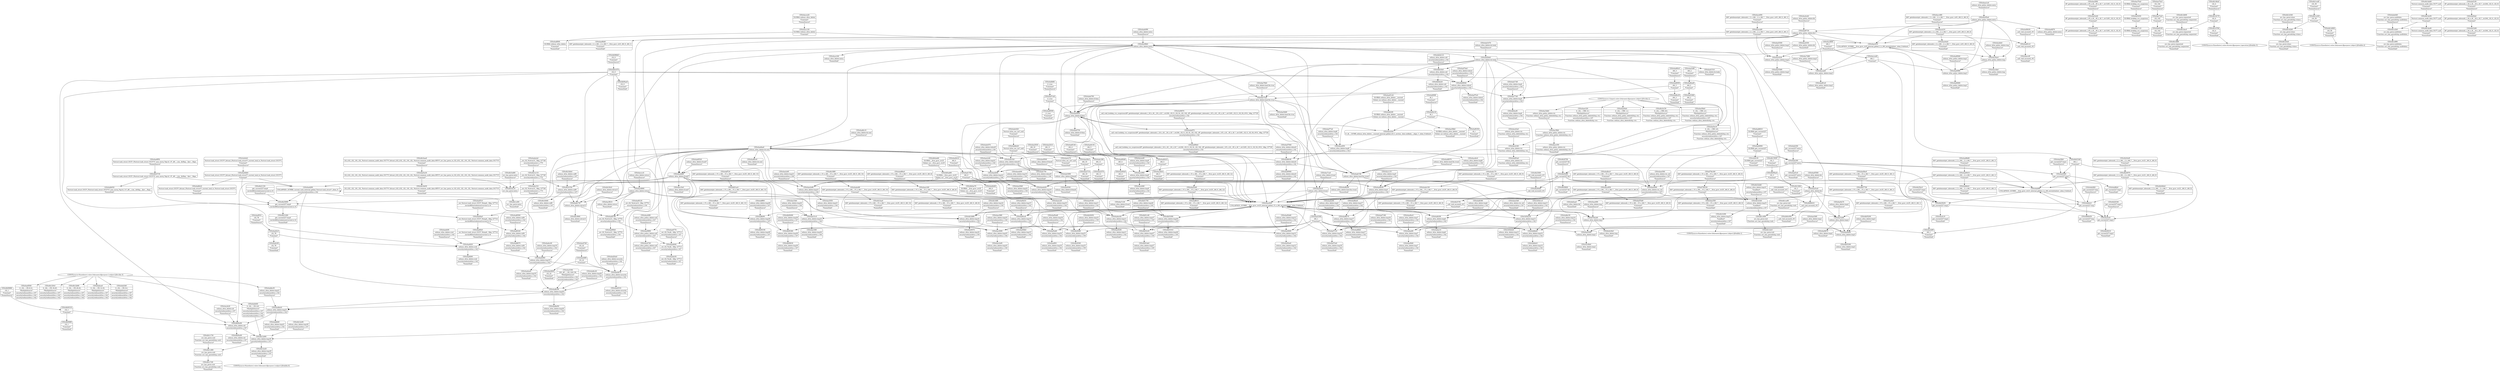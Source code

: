 digraph {
	CE0x4aeb960 [shape=record,shape=Mrecord,label="{CE0x4aeb960|selinux_xfrm_delete:tmp19|security/selinux/xfrm.c,142}"]
	CE0x4adc670 [shape=record,shape=Mrecord,label="{CE0x4adc670|selinux_xfrm_delete:tobool5|security/selinux/xfrm.c,144|*SummSource*}"]
	CE0x4ad6320 [shape=record,shape=Mrecord,label="{CE0x4ad6320|selinux_xfrm_delete:call4|security/selinux/xfrm.c,142}"]
	CE0x4aec610 [shape=record,shape=Mrecord,label="{CE0x4aec610|COLLAPSED:_GCMRE___llvm_gcov_ctr9_internal_global_2_x_i64_zeroinitializer:_elem_0:default:}"]
	CE0x4ad61c0 [shape=record,shape=Mrecord,label="{CE0x4ad61c0|_call_void_mcount()_#3}"]
	CE0x4acbcb0 [shape=record,shape=Mrecord,label="{CE0x4acbcb0|selinux_xfrm_policy_delete:bb|*SummSource*}"]
	CE0x4b446e0 [shape=record,shape=Mrecord,label="{CE0x4b446e0|i64*_getelementptr_inbounds_(_2_x_i64_,_2_x_i64_*___llvm_gcov_ctr21,_i64_0,_i64_0)|*Constant*|*SummSink*}"]
	CE0x4ad5560 [shape=record,shape=Mrecord,label="{CE0x4ad5560|selinux_xfrm_delete:bb|*SummSource*}"]
	CE0x4ace8c0 [shape=record,shape=Mrecord,label="{CE0x4ace8c0|i64_5|*Constant*|*SummSink*}"]
	CE0x4ad40e0 [shape=record,shape=Mrecord,label="{CE0x4ad40e0|i64_4|*Constant*|*SummSink*}"]
	CE0x4ae5390 [shape=record,shape=Mrecord,label="{CE0x4ae5390|i64_1|*Constant*}"]
	CE0x4ae06e0 [shape=record,shape=Mrecord,label="{CE0x4ae06e0|selinux_xfrm_delete:if.then}"]
	CE0x4ada4f0 [shape=record,shape=Mrecord,label="{CE0x4ada4f0|i64*_getelementptr_inbounds_(_15_x_i64_,_15_x_i64_*___llvm_gcov_ctr25,_i64_0,_i64_14)|*Constant*}"]
	CE0x4ae9fd0 [shape=record,shape=Mrecord,label="{CE0x4ae9fd0|selinux_xfrm_delete:tmp7|security/selinux/xfrm.c,142|*SummSink*}"]
	CE0x4b12d00 [shape=record,shape=Mrecord,label="{CE0x4b12d00|selinux_xfrm_delete:tmp30|security/selinux/xfrm.c,147}"]
	CE0x4ae5f00 [shape=record,shape=Mrecord,label="{CE0x4ae5f00|i8*_getelementptr_inbounds_(_45_x_i8_,_45_x_i8_*_.str1245,_i32_0,_i32_0)|*Constant*|*SummSource*}"]
	CE0x4af08e0 [shape=record,shape=Mrecord,label="{CE0x4af08e0|_call_void_lockdep_rcu_suspicious(i8*_getelementptr_inbounds_(_24_x_i8_,_24_x_i8_*_.str244,_i32_0,_i32_0),_i32_142,_i8*_getelementptr_inbounds_(_45_x_i8_,_45_x_i8_*_.str1245,_i32_0,_i32_0))_#10,_!dbg_!27729|security/selinux/xfrm.c,142|*SummSink*}"]
	CE0x4ad8970 [shape=record,shape=Mrecord,label="{CE0x4ad8970|selinux_xfrm_delete:land.lhs.true2|*SummSource*}"]
	CE0x4afbdc0 [shape=record,shape=Mrecord,label="{CE0x4afbdc0|selinux_xfrm_delete:tmp14|security/selinux/xfrm.c,142|*SummSink*}"]
	CE0x4b20070 [shape=record,shape=Mrecord,label="{CE0x4b20070|selinux_xfrm_delete:tmp32|security/selinux/xfrm.c,150|*SummSink*}"]
	CE0x4ac91f0 [shape=record,shape=Mrecord,label="{CE0x4ac91f0|selinux_xfrm_policy_delete:tmp2}"]
	CE0x4b1c730 [shape=record,shape=Mrecord,label="{CE0x4b1c730|avc_has_perm:ssid|Function::avc_has_perm&Arg::ssid::|*SummSource*}"]
	CE0x4b1f8f0 [shape=record,shape=Mrecord,label="{CE0x4b1f8f0|i64*_getelementptr_inbounds_(_15_x_i64_,_15_x_i64_*___llvm_gcov_ctr25,_i64_0,_i64_14)|*Constant*|*SummSource*}"]
	CE0x4af3450 [shape=record,shape=Mrecord,label="{CE0x4af3450|GLOBAL:lockdep_rcu_suspicious|*Constant*}"]
	CE0x4ad5120 [shape=record,shape=Mrecord,label="{CE0x4ad5120|GLOBAL:selinux_xfrm_delete.__warned|Global_var:selinux_xfrm_delete.__warned|*SummSource*}"]
	CE0x4ad6ce0 [shape=record,shape=Mrecord,label="{CE0x4ad6ce0|selinux_xfrm_delete:do.end|*SummSink*}"]
	CE0x4aeb640 [shape=record,shape=Mrecord,label="{CE0x4aeb640|_ret_i32_%call,_!dbg_!27713|security/selinux/xfrm.c,327}"]
	CE0x4ae9180 [shape=record,shape=Mrecord,label="{CE0x4ae9180|selinux_xfrm_delete:tmp11|security/selinux/xfrm.c,142|*SummSource*}"]
	CE0x4b1bae0 [shape=record,shape=Mrecord,label="{CE0x4b1bae0|i32_(i32,_i32,_i16,_i32,_%struct.common_audit_data.1017*)*_bitcast_(i32_(i32,_i32,_i16,_i32,_%struct.common_audit_data.495*)*_avc_has_perm_to_i32_(i32,_i32,_i16,_i32,_%struct.common_audit_data.1017*)*)|*Constant*|*SummSource*}"]
	CE0x4b12e90 [shape=record,shape=Mrecord,label="{CE0x4b12e90|selinux_xfrm_delete:tmp30|security/selinux/xfrm.c,147|*SummSource*}"]
	CE0x4ad58b0 [shape=record,shape=Mrecord,label="{CE0x4ad58b0|selinux_xfrm_delete:tmp15|security/selinux/xfrm.c,142|*SummSink*}"]
	CE0x4ad0140 [shape=record,shape=Mrecord,label="{CE0x4ad0140|i64_4|*Constant*|*SummSource*}"]
	CE0x4ac7d80 [shape=record,shape=Mrecord,label="{CE0x4ac7d80|selinux_xfrm_policy_delete:tmp3|*SummSource*}"]
	CE0x4ae74c0 [shape=record,shape=Mrecord,label="{CE0x4ae74c0|i32_142|*Constant*|*SummSource*}"]
	CE0x4b1d780 [shape=record,shape=Mrecord,label="{CE0x4b1d780|i32_4|*Constant*|*SummSink*}"]
	CE0x4ad8b80 [shape=record,shape=Mrecord,label="{CE0x4ad8b80|i64*_getelementptr_inbounds_(_2_x_i64_,_2_x_i64_*___llvm_gcov_ctr21,_i64_0,_i64_1)|*Constant*|*SummSource*}"]
	CE0x4aee560 [shape=record,shape=Mrecord,label="{CE0x4aee560|selinux_xfrm_delete:ctx_sid|security/selinux/xfrm.c,147|*SummSource*}"]
	CE0x4acfce0 [shape=record,shape=Mrecord,label="{CE0x4acfce0|get_current227:tmp3}"]
	CE0x4b00490 [shape=record,shape=Mrecord,label="{CE0x4b00490|selinux_xfrm_delete:tmp29|security/selinux/xfrm.c,147|*SummSource*}"]
	CE0x4ad3f40 [shape=record,shape=Mrecord,label="{CE0x4ad3f40|get_current227:tmp1}"]
	CE0x4ad0680 [shape=record,shape=Mrecord,label="{CE0x4ad0680|selinux_xfrm_policy_delete:tmp1|*SummSink*}"]
	CE0x4ae9b70 [shape=record,shape=Mrecord,label="{CE0x4ae9b70|selinux_xfrm_delete:tmp2|*SummSink*}"]
	CE0x4afb050 [shape=record,shape=Mrecord,label="{CE0x4afb050|%struct.task_struct.1015*_(%struct.task_struct.1015**)*_asm_movq_%gs:$_1:P_,$0_,_r,im,_dirflag_,_fpsr_,_flags_|*SummSink*}"]
	CE0x4aff8a0 [shape=record,shape=Mrecord,label="{CE0x4aff8a0|i64*_getelementptr_inbounds_(_15_x_i64_,_15_x_i64_*___llvm_gcov_ctr25,_i64_0,_i64_13)|*Constant*|*SummSink*}"]
	CE0x4acc5e0 [shape=record,shape=Mrecord,label="{CE0x4acc5e0|selinux_xfrm_delete:if.end7|*SummSink*}"]
	CE0x4adc520 [shape=record,shape=Mrecord,label="{CE0x4adc520|selinux_xfrm_delete:tobool5|security/selinux/xfrm.c,144}"]
	CE0x4b1b4d0 [shape=record,shape=Mrecord,label="{CE0x4b1b4d0|selinux_xfrm_delete:tmp31|*LoadInst*|security/selinux/xfrm.c,147|*SummSource*}"]
	CE0x4adc020 [shape=record,shape=Mrecord,label="{CE0x4adc020|%struct.xfrm_sec_ctx*_null|*Constant*|*SummSource*}"]
	CE0x4ad1510 [shape=record,shape=Mrecord,label="{CE0x4ad1510|selinux_xfrm_delete:do.body|*SummSink*}"]
	CE0x4b20450 [shape=record,shape=Mrecord,label="{CE0x4b20450|selinux_xfrm_delete:tmp33|security/selinux/xfrm.c,150|*SummSource*}"]
	CE0x4ad4410 [shape=record,shape=Mrecord,label="{CE0x4ad4410|i64_0|*Constant*|*SummSource*}"]
	CE0x4ae70a0 [shape=record,shape=Mrecord,label="{CE0x4ae70a0|GLOBAL:lockdep_rcu_suspicious|*Constant*|*SummSource*}"]
	CE0x4ad7940 [shape=record,shape=Mrecord,label="{CE0x4ad7940|selinux_xfrm_delete:tobool1|security/selinux/xfrm.c,142|*SummSource*}"]
	CE0x4ae6770 [shape=record,shape=Mrecord,label="{CE0x4ae6770|_ret_i32_%call,_!dbg_!27713|security/selinux/xfrm.c,327|*SummSource*}"]
	CE0x6a4c9e0 [shape=record,shape=Mrecord,label="{CE0x6a4c9e0|selinux_xfrm_delete:tmp|*SummSink*}"]
	CE0x4b1cbc0 [shape=record,shape=Mrecord,label="{CE0x4b1cbc0|avc_has_perm:tsid|Function::avc_has_perm&Arg::tsid::|*SummSink*}"]
	CE0x4ad5ee0 [shape=record,shape=Mrecord,label="{CE0x4ad5ee0|selinux_xfrm_delete:tmp12|security/selinux/xfrm.c,142|*SummSink*}"]
	CE0x4b1c890 [shape=record,shape=Mrecord,label="{CE0x4b1c890|avc_has_perm:tsid|Function::avc_has_perm&Arg::tsid::}"]
	CE0x4b088d0 [shape=record,shape=Mrecord,label="{CE0x4b088d0|i32_0|*Constant*|*SummSource*}"]
	CE0x4ad0730 [shape=record,shape=Mrecord,label="{CE0x4ad0730|selinux_xfrm_policy_delete:bb}"]
	CE0x4ae86d0 [shape=record,shape=Mrecord,label="{CE0x4ae86d0|i64*_getelementptr_inbounds_(_2_x_i64_,_2_x_i64_*___llvm_gcov_ctr9,_i64_0,_i64_1)|*Constant*|*SummSink*}"]
	CE0x4ae33b0 [shape=record,shape=Mrecord,label="{CE0x4ae33b0|selinux_xfrm_delete:tmp24|security/selinux/xfrm.c,144|*SummSource*}"]
	CE0x4b20800 [shape=record,shape=Mrecord,label="{CE0x4b20800|get_current227:bb|*SummSink*}"]
	CE0x4b01ac0 [shape=record,shape=Mrecord,label="{CE0x4b01ac0|i64*_getelementptr_inbounds_(_15_x_i64_,_15_x_i64_*___llvm_gcov_ctr25,_i64_0,_i64_13)|*Constant*}"]
	CE0x4ad77e0 [shape=record,shape=Mrecord,label="{CE0x4ad77e0|selinux_xfrm_delete:tmp8|security/selinux/xfrm.c,142|*SummSource*}"]
	CE0x4aef4a0 [shape=record,shape=Mrecord,label="{CE0x4aef4a0|_ret_%struct.task_struct.1015*_%tmp4,_!dbg_!27714|./arch/x86/include/asm/current.h,14}"]
	CE0x4acddf0 [shape=record,shape=Mrecord,label="{CE0x4acddf0|i64_1|*Constant*|*SummSink*}"]
	CE0x4ac5fb0 [shape=record,shape=Mrecord,label="{CE0x4ac5fb0|selinux_xfrm_policy_delete:ctx|Function::selinux_xfrm_policy_delete&Arg::ctx::}"]
	CE0x4afae80 [shape=record,shape=Mrecord,label="{CE0x4afae80|selinux_xfrm_delete:tmp7|security/selinux/xfrm.c,142}"]
	CE0x4b1bc10 [shape=record,shape=Mrecord,label="{CE0x4b1bc10|avc_has_perm:entry}"]
	CE0x4afbbe0 [shape=record,shape=Mrecord,label="{CE0x4afbbe0|selinux_xfrm_delete:tmp14|security/selinux/xfrm.c,142}"]
	CE0x4adab30 [shape=record,shape=Mrecord,label="{CE0x4adab30|_ret_i32_%call,_!dbg_!27713|security/selinux/xfrm.c,327|*SummSink*}"]
	CE0x4ad4d40 [shape=record,shape=Mrecord,label="{CE0x4ad4d40|i64_0|*Constant*|*SummSink*}"]
	CE0x4ae4b70 [shape=record,shape=Mrecord,label="{CE0x4ae4b70|selinux_xfrm_delete:security|security/selinux/xfrm.c,142}"]
	CE0x4b1e110 [shape=record,shape=Mrecord,label="{CE0x4b1e110|_ret_i32_%retval.0,_!dbg_!27728|security/selinux/avc.c,775}"]
	CE0x4acb740 [shape=record,shape=Mrecord,label="{CE0x4acb740|selinux_xfrm_policy_delete:call|security/selinux/xfrm.c,327|*SummSink*}"]
	CE0x4b1d340 [shape=record,shape=Mrecord,label="{CE0x4b1d340|avc_has_perm:tclass|Function::avc_has_perm&Arg::tclass::|*SummSource*}"]
	CE0x4afa1f0 [shape=record,shape=Mrecord,label="{CE0x4afa1f0|GLOBAL:get_current227|*Constant*|*SummSink*}"]
	CE0x4adbc20 [shape=record,shape=Mrecord,label="{CE0x4adbc20|selinux_xfrm_delete:tmp20|security/selinux/xfrm.c,142|*SummSource*}"]
	CE0x4ae8db0 [shape=record,shape=Mrecord,label="{CE0x4ae8db0|%struct.task_struct.1015**_bitcast_(%struct.task_struct**_current_task_to_%struct.task_struct.1015**)|*Constant*}"]
	CE0x4af2aa0 [shape=record,shape=Mrecord,label="{CE0x4af2aa0|selinux_xfrm_delete:bb|*SummSink*}"]
	CE0x4ae3a00 [shape=record,shape=Mrecord,label="{CE0x4ae3a00|selinux_xfrm_delete:tmp25|security/selinux/xfrm.c,144|*SummSink*}"]
	CE0x4ade100 [shape=record,shape=Mrecord,label="{CE0x4ade100|i64*_getelementptr_inbounds_(_15_x_i64_,_15_x_i64_*___llvm_gcov_ctr25,_i64_0,_i64_9)|*Constant*}"]
	CE0x4ad6a30 [shape=record,shape=Mrecord,label="{CE0x4ad6a30|i64_3|*Constant*|*SummSink*}"]
	CE0x4ae5400 [shape=record,shape=Mrecord,label="{CE0x4ae5400|selinux_xfrm_delete:tmp1}"]
	CE0x4acfc10 [shape=record,shape=Mrecord,label="{CE0x4acfc10|get_current227:tmp2|*SummSink*}"]
	CE0x4ae58b0 [shape=record,shape=Mrecord,label="{CE0x4ae58b0|GLOBAL:selinux_xfrm_delete.__warned|Global_var:selinux_xfrm_delete.__warned|*SummSink*}"]
	CE0x4b1c200 [shape=record,shape=Mrecord,label="{CE0x4b1c200|avc_has_perm:entry|*SummSink*}"]
	CE0x4ad6950 [shape=record,shape=Mrecord,label="{CE0x4ad6950|i64_3|*Constant*}"]
	CE0x4adc750 [shape=record,shape=Mrecord,label="{CE0x4adc750|selinux_xfrm_delete:tobool5|security/selinux/xfrm.c,144|*SummSink*}"]
	CE0x43c9fe0 [shape=record,shape=Mrecord,label="{CE0x43c9fe0|selinux_xfrm_delete:tmp1|*SummSink*}"]
	CE0x4ad7680 [shape=record,shape=Mrecord,label="{CE0x4ad7680|selinux_xfrm_policy_delete:tmp2|*SummSink*}"]
	CE0x4b256f0 [shape=record,shape=Mrecord,label="{CE0x4b256f0|_call_void_mcount()_#3|*SummSource*}"]
	CE0x4b0d110 [shape=record,shape=Mrecord,label="{CE0x4b0d110|selinux_xfrm_delete:call|security/selinux/xfrm.c,142|*SummSource*}"]
	CE0x4aef510 [shape=record,shape=Mrecord,label="{CE0x4aef510|_ret_%struct.task_struct.1015*_%tmp4,_!dbg_!27714|./arch/x86/include/asm/current.h,14|*SummSource*}"]
	CE0x4acce20 [shape=record,shape=Mrecord,label="{CE0x4acce20|GLOBAL:selinux_xfrm_delete|*Constant*|*SummSource*}"]
	CE0x4ade990 [shape=record,shape=Mrecord,label="{CE0x4ade990|selinux_xfrm_delete:entry|*SummSource*}"]
	CE0x4b008f0 [shape=record,shape=Mrecord,label="{CE0x4b008f0|i32_1|*Constant*|*SummSink*}"]
	CE0x4aefc00 [shape=record,shape=Mrecord,label="{CE0x4aefc00|i32_78|*Constant*|*SummSink*}"]
	CE0x4aeff50 [shape=record,shape=Mrecord,label="{CE0x4aeff50|selinux_xfrm_delete:tmp16|security/selinux/xfrm.c,142|*SummSink*}"]
	CE0x4b01700 [shape=record,shape=Mrecord,label="{CE0x4b01700|selinux_xfrm_delete:tmp26|security/selinux/xfrm.c,145|*SummSource*}"]
	CE0x4b00630 [shape=record,shape=Mrecord,label="{CE0x4b00630|selinux_xfrm_delete:tmp29|security/selinux/xfrm.c,147|*SummSink*}"]
	CE0x4ad72e0 [shape=record,shape=Mrecord,label="{CE0x4ad72e0|selinux_xfrm_delete:tmp18|security/selinux/xfrm.c,142|*SummSink*}"]
	CE0x4ae9be0 [shape=record,shape=Mrecord,label="{CE0x4ae9be0|i64*_getelementptr_inbounds_(_15_x_i64_,_15_x_i64_*___llvm_gcov_ctr25,_i64_0,_i64_1)|*Constant*|*SummSource*}"]
	CE0x4aee320 [shape=record,shape=Mrecord,label="{CE0x4aee320|4:_i32,_:_CRE_0,1_|*MultipleSource*|Function::selinux_xfrm_policy_delete&Arg::ctx::|security/selinux/xfrm.c,147|Function::selinux_xfrm_delete&Arg::ctx::}"]
	CE0x4b66d50 [shape=record,shape=Mrecord,label="{CE0x4b66d50|get_current227:tmp|*SummSink*}"]
	CE0x4acea40 [shape=record,shape=Mrecord,label="{CE0x4acea40|selinux_xfrm_delete:tmp9|security/selinux/xfrm.c,142|*SummSource*}"]
	CE0x4b1ddd0 [shape=record,shape=Mrecord,label="{CE0x4b1ddd0|%struct.common_audit_data.1017*_null|*Constant*|*SummSource*}"]
	CE0x4b1d8f0 [shape=record,shape=Mrecord,label="{CE0x4b1d8f0|avc_has_perm:requested|Function::avc_has_perm&Arg::requested::|*SummSink*}"]
	CE0x4ad7b40 [shape=record,shape=Mrecord,label="{CE0x4ad7b40|i64*_getelementptr_inbounds_(_15_x_i64_,_15_x_i64_*___llvm_gcov_ctr25,_i64_0,_i64_6)|*Constant*|*SummSink*}"]
	CE0x4b202f0 [shape=record,shape=Mrecord,label="{CE0x4b202f0|selinux_xfrm_delete:tmp33|security/selinux/xfrm.c,150}"]
	CE0x4aef620 [shape=record,shape=Mrecord,label="{CE0x4aef620|_ret_%struct.task_struct.1015*_%tmp4,_!dbg_!27714|./arch/x86/include/asm/current.h,14|*SummSink*}"]
	CE0x4ae2ef0 [shape=record,shape=Mrecord,label="{CE0x4ae2ef0|selinux_xfrm_delete:tmp23|security/selinux/xfrm.c,144|*SummSource*}"]
	CE0x4af31f0 [shape=record,shape=Mrecord,label="{CE0x4af31f0|i8*_getelementptr_inbounds_(_24_x_i8_,_24_x_i8_*_.str244,_i32_0,_i32_0)|*Constant*|*SummSource*}"]
	CE0x4ac5a60 [shape=record,shape=Mrecord,label="{CE0x4ac5a60|selinux_xfrm_delete:tmp2}"]
	CE0x4aebaa0 [shape=record,shape=Mrecord,label="{CE0x4aebaa0|selinux_xfrm_delete:tmp19|security/selinux/xfrm.c,142|*SummSink*}"]
	CE0x4b1e2b0 [shape=record,shape=Mrecord,label="{CE0x4b1e2b0|avc_has_perm:auditdata|Function::avc_has_perm&Arg::auditdata::}"]
	CE0x545b230 [shape=record,shape=Mrecord,label="{CE0x545b230|selinux_xfrm_delete:tmp13|security/selinux/xfrm.c,142}"]
	CE0x4ad8fa0 [shape=record,shape=Mrecord,label="{CE0x4ad8fa0|get_current227:tmp1|*SummSink*}"]
	"CONST[source:0(mediator),value:2(dynamic)][purpose:{subject}][SrcIdx:3]"
	CE0x4afb3f0 [shape=record,shape=Mrecord,label="{CE0x4afb3f0|GLOBAL:selinux_xfrm_delete.__warned|Global_var:selinux_xfrm_delete.__warned}"]
	CE0x4aec240 [shape=record,shape=Mrecord,label="{CE0x4aec240|i64*_getelementptr_inbounds_(_15_x_i64_,_15_x_i64_*___llvm_gcov_ctr25,_i64_0,_i64_8)|*Constant*}"]
	CE0x4acd3a0 [shape=record,shape=Mrecord,label="{CE0x4acd3a0|selinux_xfrm_delete:ctx|Function::selinux_xfrm_delete&Arg::ctx::|*SummSource*}"]
	CE0x4b264d0 [shape=record,shape=Mrecord,label="{CE0x4b264d0|_call_void_mcount()_#3}"]
	CE0x4ace350 [shape=record,shape=Mrecord,label="{CE0x4ace350|selinux_xfrm_policy_delete:ctx|Function::selinux_xfrm_policy_delete&Arg::ctx::|*SummSink*}"]
	CE0x4ad0520 [shape=record,shape=Mrecord,label="{CE0x4ad0520|selinux_xfrm_delete:if.end7|*SummSource*}"]
	CE0x4b1b7b0 [shape=record,shape=Mrecord,label="{CE0x4b1b7b0|selinux_xfrm_delete:call8|security/selinux/xfrm.c,147}"]
	CE0x4ad7180 [shape=record,shape=Mrecord,label="{CE0x4ad7180|selinux_xfrm_delete:tmp18|security/selinux/xfrm.c,142|*SummSource*}"]
	CE0x4b00ba0 [shape=record,shape=Mrecord,label="{CE0x4b00ba0|i32_3|*Constant*}"]
	"CONST[source:0(mediator),value:0(static)][purpose:{operation}][SnkIdx:3]"
	CE0x4b0ae70 [shape=record,shape=Mrecord,label="{CE0x4b0ae70|GLOBAL:__llvm_gcov_ctr25|Global_var:__llvm_gcov_ctr25|*SummSink*}"]
	CE0x4aebc40 [shape=record,shape=Mrecord,label="{CE0x4aebc40|selinux_xfrm_delete:tmp19|security/selinux/xfrm.c,142|*SummSource*}"]
	CE0x4ad4900 [shape=record,shape=Mrecord,label="{CE0x4ad4900|GLOBAL:get_current227|*Constant*}"]
	CE0x4acd660 [shape=record,shape=Mrecord,label="{CE0x4acd660|i64_1|*Constant*|*SummSource*}"]
	CE0x4ae2c60 [shape=record,shape=Mrecord,label="{CE0x4ae2c60|selinux_xfrm_delete:tmp22|security/selinux/xfrm.c,144|*SummSource*}"]
	CE0x4aea1a0 [shape=record,shape=Mrecord,label="{CE0x4aea1a0|selinux_xfrm_policy_delete:entry|*SummSource*}"]
	CE0x4b06410 [shape=record,shape=Mrecord,label="{CE0x4b06410|_call_void_mcount()_#3}"]
	CE0x4aeccf0 [shape=record,shape=Mrecord,label="{CE0x4aeccf0|_call_void_mcount()_#3|*SummSink*}"]
	CE0x4b12fb0 [shape=record,shape=Mrecord,label="{CE0x4b12fb0|i32_3|*Constant*|*SummSink*}"]
	CE0x4b12b80 [shape=record,shape=Mrecord,label="{CE0x4b12b80|4:_i32,_:_CR_20,24_|*MultipleSource*|security/selinux/xfrm.c,147|security/selinux/xfrm.c,142|security/selinux/xfrm.c,142}"]
	CE0x4aeeb20 [shape=record,shape=Mrecord,label="{CE0x4aeeb20|selinux_xfrm_delete:tmp10|security/selinux/xfrm.c,142}"]
	CE0x4ae4840 [shape=record,shape=Mrecord,label="{CE0x4ae4840|i32_22|*Constant*|*SummSink*}"]
	CE0x4b20970 [shape=record,shape=Mrecord,label="{CE0x4b20970|i64*_getelementptr_inbounds_(_2_x_i64_,_2_x_i64_*___llvm_gcov_ctr21,_i64_0,_i64_0)|*Constant*}"]
	CE0x4ae47d0 [shape=record,shape=Mrecord,label="{CE0x4ae47d0|i32_22|*Constant*|*SummSource*}"]
	CE0x4af4d10 [shape=record,shape=Mrecord,label="{CE0x4af4d10|selinux_xfrm_delete:tmp15|security/selinux/xfrm.c,142|*SummSource*}"]
	CE0x4ae3050 [shape=record,shape=Mrecord,label="{CE0x4ae3050|selinux_xfrm_delete:tmp23|security/selinux/xfrm.c,144|*SummSink*}"]
	CE0x4b01c40 [shape=record,shape=Mrecord,label="{CE0x4b01c40|selinux_xfrm_delete:tmp27|security/selinux/xfrm.c,145|*SummSource*}"]
	CE0x4ae72e0 [shape=record,shape=Mrecord,label="{CE0x4ae72e0|i32_142|*Constant*}"]
	CE0x4ad6fb0 [shape=record,shape=Mrecord,label="{CE0x4ad6fb0|selinux_xfrm_delete:tmp17|security/selinux/xfrm.c,142|*SummSink*}"]
	CE0x4ad00d0 [shape=record,shape=Mrecord,label="{CE0x4ad00d0|i64_4|*Constant*}"]
	CE0x4af3280 [shape=record,shape=Mrecord,label="{CE0x4af3280|i8*_getelementptr_inbounds_(_24_x_i8_,_24_x_i8_*_.str244,_i32_0,_i32_0)|*Constant*|*SummSink*}"]
	CE0x4afec30 [shape=record,shape=Mrecord,label="{CE0x4afec30|i64*_getelementptr_inbounds_(_15_x_i64_,_15_x_i64_*___llvm_gcov_ctr25,_i64_0,_i64_12)|*Constant*|*SummSource*}"]
	CE0x4aefe90 [shape=record,shape=Mrecord,label="{CE0x4aefe90|selinux_xfrm_delete:cred|security/selinux/xfrm.c,142|*SummSource*}"]
	CE0x4b1c480 [shape=record,shape=Mrecord,label="{CE0x4b1c480|avc_has_perm:ssid|Function::avc_has_perm&Arg::ssid::}"]
	CE0x4ad6c10 [shape=record,shape=Mrecord,label="{CE0x4ad6c10|selinux_xfrm_delete:do.end|*SummSource*}"]
	CE0x4adbdc0 [shape=record,shape=Mrecord,label="{CE0x4adbdc0|selinux_xfrm_delete:tmp21|security/selinux/xfrm.c,142}"]
	CE0x4ade170 [shape=record,shape=Mrecord,label="{CE0x4ade170|i64*_getelementptr_inbounds_(_15_x_i64_,_15_x_i64_*___llvm_gcov_ctr25,_i64_0,_i64_9)|*Constant*|*SummSource*}"]
	CE0x4b1f660 [shape=record,shape=Mrecord,label="{CE0x4b1f660|selinux_xfrm_delete:retval.0|*SummSink*}"]
	CE0x4af4ca0 [shape=record,shape=Mrecord,label="{CE0x4af4ca0|selinux_xfrm_delete:tmp15|security/selinux/xfrm.c,142}"]
	CE0x4ae2710 [shape=record,shape=Mrecord,label="{CE0x4ae2710|i64_10|*Constant*|*SummSink*}"]
	CE0x4ad16f0 [shape=record,shape=Mrecord,label="{CE0x4ad16f0|i64_2|*Constant*|*SummSource*}"]
	CE0x4aefd20 [shape=record,shape=Mrecord,label="{CE0x4aefd20|selinux_xfrm_delete:cred|security/selinux/xfrm.c,142}"]
	CE0x4afb6c0 [shape=record,shape=Mrecord,label="{CE0x4afb6c0|i64*_getelementptr_inbounds_(_2_x_i64_,_2_x_i64_*___llvm_gcov_ctr21,_i64_0,_i64_1)|*Constant*|*SummSink*}"]
	CE0x4ad6810 [shape=record,shape=Mrecord,label="{CE0x4ad6810|GLOBAL:get_current227|*Constant*|*SummSource*}"]
	CE0x4b25b50 [shape=record,shape=Mrecord,label="{CE0x4b25b50|get_current227:tmp2}"]
	CE0x4ad8590 [shape=record,shape=Mrecord,label="{CE0x4ad8590|i1_true|*Constant*|*SummSink*}"]
	CE0x4ad6560 [shape=record,shape=Mrecord,label="{CE0x4ad6560|selinux_xfrm_delete:call4|security/selinux/xfrm.c,142|*SummSource*}"]
	CE0x4b01de0 [shape=record,shape=Mrecord,label="{CE0x4b01de0|selinux_xfrm_delete:tmp27|security/selinux/xfrm.c,145|*SummSink*}"]
	CE0x4aff010 [shape=record,shape=Mrecord,label="{CE0x4aff010|i64*_getelementptr_inbounds_(_15_x_i64_,_15_x_i64_*___llvm_gcov_ctr25,_i64_0,_i64_12)|*Constant*|*SummSink*}"]
	CE0x4b1faa0 [shape=record,shape=Mrecord,label="{CE0x4b1faa0|i64*_getelementptr_inbounds_(_15_x_i64_,_15_x_i64_*___llvm_gcov_ctr25,_i64_0,_i64_14)|*Constant*|*SummSink*}"]
	CE0x4ace000 [shape=record,shape=Mrecord,label="{CE0x4ace000|i64*_getelementptr_inbounds_(_2_x_i64_,_2_x_i64_*___llvm_gcov_ctr9,_i64_0,_i64_1)|*Constant*|*SummSource*}"]
	CE0x4b0c0e0 [shape=record,shape=Mrecord,label="{CE0x4b0c0e0|selinux_xfrm_delete:call|security/selinux/xfrm.c,142}"]
	CE0x4ad3fb0 [shape=record,shape=Mrecord,label="{CE0x4ad3fb0|get_current227:tmp1|*SummSource*}"]
	CE0x4ada730 [shape=record,shape=Mrecord,label="{CE0x4ada730|selinux_xfrm_delete:retval.0}"]
	CE0x4afe8f0 [shape=record,shape=Mrecord,label="{CE0x4afe8f0|COLLAPSED:_GCMRE___llvm_gcov_ctr21_internal_global_2_x_i64_zeroinitializer:_elem_0:default:}"]
	CE0x4adbc90 [shape=record,shape=Mrecord,label="{CE0x4adbc90|selinux_xfrm_delete:tmp20|security/selinux/xfrm.c,142}"]
	CE0x4ad1f00 [shape=record,shape=Mrecord,label="{CE0x4ad1f00|128:_i8*,_:_CR_128,136_|*MultipleSource*|security/selinux/xfrm.c,142|security/selinux/xfrm.c,142}"]
	CE0x4ae9290 [shape=record,shape=Mrecord,label="{CE0x4ae9290|selinux_xfrm_delete:tmp11|security/selinux/xfrm.c,142|*SummSink*}"]
	CE0x4af2fa0 [shape=record,shape=Mrecord,label="{CE0x4af2fa0|i8*_getelementptr_inbounds_(_24_x_i8_,_24_x_i8_*_.str244,_i32_0,_i32_0)|*Constant*}"]
	CE0x4ae5ca0 [shape=record,shape=Mrecord,label="{CE0x4ae5ca0|selinux_xfrm_delete:bb}"]
	CE0x4ad4e50 [shape=record,shape=Mrecord,label="{CE0x4ad4e50|selinux_xfrm_delete:tmp5|security/selinux/xfrm.c,142}"]
	CE0x4b21400 [shape=record,shape=Mrecord,label="{CE0x4b21400|get_current227:tmp4|./arch/x86/include/asm/current.h,14|*SummSink*}"]
	CE0x4acbec0 [shape=record,shape=Mrecord,label="{CE0x4acbec0|selinux_xfrm_delete:if.end}"]
	CE0x4ae2b90 [shape=record,shape=Mrecord,label="{CE0x4ae2b90|selinux_xfrm_delete:tmp22|security/selinux/xfrm.c,144}"]
	CE0x4afafe0 [shape=record,shape=Mrecord,label="{CE0x4afafe0|%struct.task_struct.1015**_bitcast_(%struct.task_struct**_current_task_to_%struct.task_struct.1015**)|*Constant*|*SummSource*}"]
	CE0x4ad2510 [shape=record,shape=Mrecord,label="{CE0x4ad2510|selinux_xfrm_delete:security|security/selinux/xfrm.c,142|*SummSink*}"]
	CE0x4ade700 [shape=record,shape=Mrecord,label="{CE0x4ade700|selinux_xfrm_delete:if.then|*SummSource*}"]
	CE0x4b1d6a0 [shape=record,shape=Mrecord,label="{CE0x4b1d6a0|i32_4|*Constant*|*SummSource*}"]
	CE0x4b00190 [shape=record,shape=Mrecord,label="{CE0x4b00190|selinux_xfrm_delete:tmp28|security/selinux/xfrm.c,147|*SummSink*}"]
	CE0x4ac5bc0 [shape=record,shape=Mrecord,label="{CE0x4ac5bc0|selinux_xfrm_policy_delete:tmp}"]
	CE0x4ad8c90 [shape=record,shape=Mrecord,label="{CE0x4ad8c90|selinux_xfrm_delete:tobool1|security/selinux/xfrm.c,142}"]
	CE0x4ae31c0 [shape=record,shape=Mrecord,label="{CE0x4ae31c0|selinux_xfrm_delete:tmp24|security/selinux/xfrm.c,144}"]
	CE0x4ad5a60 [shape=record,shape=Mrecord,label="{CE0x4ad5a60|selinux_xfrm_delete:tmp16|security/selinux/xfrm.c,142}"]
	CE0x4b00880 [shape=record,shape=Mrecord,label="{CE0x4b00880|i32_1|*Constant*|*SummSource*}"]
	CE0x4ae29d0 [shape=record,shape=Mrecord,label="{CE0x4ae29d0|selinux_xfrm_delete:tmp22|security/selinux/xfrm.c,144|*SummSink*}"]
	CE0x679e230 [shape=record,shape=Mrecord,label="{CE0x679e230|i64*_getelementptr_inbounds_(_15_x_i64_,_15_x_i64_*___llvm_gcov_ctr25,_i64_0,_i64_0)|*Constant*}"]
	CE0x4b1de40 [shape=record,shape=Mrecord,label="{CE0x4b1de40|%struct.common_audit_data.1017*_null|*Constant*|*SummSink*}"]
	CE0x4ae2410 [shape=record,shape=Mrecord,label="{CE0x4ae2410|i64_11|*Constant*|*SummSource*}"]
	CE0x4ade7d0 [shape=record,shape=Mrecord,label="{CE0x4ade7d0|selinux_xfrm_delete:land.lhs.true2}"]
	CE0x4ae95f0 [shape=record,shape=Mrecord,label="{CE0x4ae95f0|selinux_xfrm_delete:if.then6|*SummSink*}"]
	CE0x4aef2c0 [shape=record,shape=Mrecord,label="{CE0x4aef2c0|i32_78|*Constant*}"]
	CE0x4b0ad60 [shape=record,shape=Mrecord,label="{CE0x4b0ad60|GLOBAL:__llvm_gcov_ctr25|Global_var:__llvm_gcov_ctr25}"]
	CE0x4ae28c0 [shape=record,shape=Mrecord,label="{CE0x4ae28c0|i64_10|*Constant*}"]
	CE0x4b1fd80 [shape=record,shape=Mrecord,label="{CE0x4b1fd80|selinux_xfrm_delete:tmp32|security/selinux/xfrm.c,150}"]
	CE0x4b21330 [shape=record,shape=Mrecord,label="{CE0x4b21330|get_current227:tmp4|./arch/x86/include/asm/current.h,14|*SummSource*}"]
	CE0x4ae2a40 [shape=record,shape=Mrecord,label="{CE0x4ae2a40|i64*_getelementptr_inbounds_(_15_x_i64_,_15_x_i64_*___llvm_gcov_ctr25,_i64_0,_i64_12)|*Constant*}"]
	CE0x4afa640 [shape=record,shape=Mrecord,label="{CE0x4afa640|4:_i32,_:_CR_4,8_|*MultipleSource*|security/selinux/xfrm.c,147|security/selinux/xfrm.c,142|security/selinux/xfrm.c,142}"]
	CE0x4b00e90 [shape=record,shape=Mrecord,label="{CE0x4b00e90|selinux_xfrm_delete:sid|security/selinux/xfrm.c,147}"]
	CE0x4ad1760 [shape=record,shape=Mrecord,label="{CE0x4ad1760|i64_0|*Constant*}"]
	CE0x4aee9a0 [shape=record,shape=Mrecord,label="{CE0x4aee9a0|4:_i32,_:_CRE_1,2_|*MultipleSource*|Function::selinux_xfrm_policy_delete&Arg::ctx::|security/selinux/xfrm.c,147|Function::selinux_xfrm_delete&Arg::ctx::}"]
	CE0x4ad2260 [shape=record,shape=Mrecord,label="{CE0x4ad2260|selinux_xfrm_delete:tmp5|security/selinux/xfrm.c,142|*SummSink*}"]
	CE0x4afebc0 [shape=record,shape=Mrecord,label="{CE0x4afebc0|get_current227:tmp}"]
	"CONST[source:0(mediator),value:2(dynamic)][purpose:{object}][SnkIdx:2]"
	CE0x4ac5db0 [shape=record,shape=Mrecord,label="{CE0x4ac5db0|selinux_xfrm_policy_delete:ctx|Function::selinux_xfrm_policy_delete&Arg::ctx::|*SummSource*}"]
	CE0x545b420 [shape=record,shape=Mrecord,label="{CE0x545b420|selinux_xfrm_delete:tmp13|security/selinux/xfrm.c,142|*SummSink*}"]
	CE0x4adc380 [shape=record,shape=Mrecord,label="{CE0x4adc380|i64_11|*Constant*}"]
	CE0x4b13020 [shape=record,shape=Mrecord,label="{CE0x4b13020|i32_3|*Constant*|*SummSource*}"]
	CE0x4b26410 [shape=record,shape=Mrecord,label="{CE0x4b26410|get_current227:tmp3|*SummSink*}"]
	CE0x4b1c7d0 [shape=record,shape=Mrecord,label="{CE0x4b1c7d0|avc_has_perm:ssid|Function::avc_has_perm&Arg::ssid::|*SummSink*}"]
	CE0x4b1b5f0 [shape=record,shape=Mrecord,label="{CE0x4b1b5f0|selinux_xfrm_delete:tmp31|*LoadInst*|security/selinux/xfrm.c,147|*SummSink*}"]
	CE0x4b1bb50 [shape=record,shape=Mrecord,label="{CE0x4b1bb50|i32_(i32,_i32,_i16,_i32,_%struct.common_audit_data.1017*)*_bitcast_(i32_(i32,_i32,_i16,_i32,_%struct.common_audit_data.495*)*_avc_has_perm_to_i32_(i32,_i32,_i16,_i32,_%struct.common_audit_data.1017*)*)|*Constant*|*SummSink*}"]
	CE0x4ace210 [shape=record,shape=Mrecord,label="{CE0x4ace210|i64*_getelementptr_inbounds_(_2_x_i64_,_2_x_i64_*___llvm_gcov_ctr9,_i64_0,_i64_0)|*Constant*}"]
	CE0x4ae9500 [shape=record,shape=Mrecord,label="{CE0x4ae9500|selinux_xfrm_delete:if.then6|*SummSource*}"]
	CE0x4adc270 [shape=record,shape=Mrecord,label="{CE0x4adc270|%struct.xfrm_sec_ctx*_null|*Constant*|*SummSink*}"]
	CE0x4acccc0 [shape=record,shape=Mrecord,label="{CE0x4acccc0|selinux_xfrm_delete:return|*SummSource*}"]
	CE0x4aec530 [shape=record,shape=Mrecord,label="{CE0x4aec530|i64*_getelementptr_inbounds_(_15_x_i64_,_15_x_i64_*___llvm_gcov_ctr25,_i64_0,_i64_8)|*Constant*|*SummSink*}"]
	CE0x4b43730 [shape=record,shape=Mrecord,label="{CE0x4b43730|%struct.task_struct.1015*_(%struct.task_struct.1015**)*_asm_movq_%gs:$_1:P_,$0_,_r,im,_dirflag_,_fpsr_,_flags_}"]
	CE0x4ae6980 [shape=record,shape=Mrecord,label="{CE0x4ae6980|selinux_xfrm_policy_delete:tmp1}"]
	CE0x4af0350 [shape=record,shape=Mrecord,label="{CE0x4af0350|i8_1|*Constant*|*SummSink*}"]
	CE0x4ae9a00 [shape=record,shape=Mrecord,label="{CE0x4ae9a00|selinux_xfrm_delete:tmp3}"]
	CE0x4ad7cb0 [shape=record,shape=Mrecord,label="{CE0x4ad7cb0|i1_true|*Constant*}"]
	CE0x4ace5e0 [shape=record,shape=Mrecord,label="{CE0x4ace5e0|0:_i8,_:_GCMR_selinux_xfrm_delete.__warned_internal_global_i8_0,_section_.data.unlikely_,_align_1:_elem_0:default:}"]
	CE0x4ad6ee0 [shape=record,shape=Mrecord,label="{CE0x4ad6ee0|selinux_xfrm_delete:tmp17|security/selinux/xfrm.c,142|*SummSource*}"]
	CE0x4aefb90 [shape=record,shape=Mrecord,label="{CE0x4aefb90|selinux_xfrm_delete:cred|security/selinux/xfrm.c,142|*SummSink*}"]
	CE0x4b1bd80 [shape=record,shape=Mrecord,label="{CE0x4b1bd80|avc_has_perm:entry|*SummSource*}"]
	CE0x4b20790 [shape=record,shape=Mrecord,label="{CE0x4b20790|get_current227:bb|*SummSource*}"]
	CE0x4b1da50 [shape=record,shape=Mrecord,label="{CE0x4b1da50|%struct.common_audit_data.1017*_null|*Constant*}"]
	CE0x4aecdd0 [shape=record,shape=Mrecord,label="{CE0x4aecdd0|i64*_getelementptr_inbounds_(_2_x_i64_,_2_x_i64_*___llvm_gcov_ctr9,_i64_0,_i64_1)|*Constant*}"]
	CE0x4b09ae0 [shape=record,shape=Mrecord,label="{CE0x4b09ae0|i32_0|*Constant*|*SummSink*}"]
	CE0x4ad7110 [shape=record,shape=Mrecord,label="{CE0x4ad7110|selinux_xfrm_delete:tmp18|security/selinux/xfrm.c,142}"]
	CE0x4ad1890 [shape=record,shape=Mrecord,label="{CE0x4ad1890|selinux_xfrm_delete:if.then6}"]
	CE0x4ace650 [shape=record,shape=Mrecord,label="{CE0x4ace650|selinux_xfrm_delete:tmp8|security/selinux/xfrm.c,142}"]
	CE0x4ad0060 [shape=record,shape=Mrecord,label="{CE0x4ad0060|selinux_xfrm_delete:tobool1|security/selinux/xfrm.c,142|*SummSink*}"]
	CE0x4b1d2d0 [shape=record,shape=Mrecord,label="{CE0x4b1d2d0|avc_has_perm:tclass|Function::avc_has_perm&Arg::tclass::}"]
	CE0x4b1d000 [shape=record,shape=Mrecord,label="{CE0x4b1d000|i16_39|*Constant*|*SummSink*}"]
	CE0x4b257f0 [shape=record,shape=Mrecord,label="{CE0x4b257f0|_call_void_mcount()_#3|*SummSink*}"]
	CE0x4ace850 [shape=record,shape=Mrecord,label="{CE0x4ace850|i64*_getelementptr_inbounds_(_15_x_i64_,_15_x_i64_*___llvm_gcov_ctr25,_i64_0,_i64_6)|*Constant*}"]
	CE0x4ad81e0 [shape=record,shape=Mrecord,label="{CE0x4ad81e0|selinux_xfrm_policy_delete:tmp3|*SummSink*}"]
	CE0x4ae2570 [shape=record,shape=Mrecord,label="{CE0x4ae2570|i64_11|*Constant*|*SummSink*}"]
	CE0x5eac620 [shape=record,shape=Mrecord,label="{CE0x5eac620|COLLAPSED:_GCMRE___llvm_gcov_ctr25_internal_global_15_x_i64_zeroinitializer:_elem_0:default:}"]
	CE0x4b25890 [shape=record,shape=Mrecord,label="{CE0x4b25890|get_current227:tmp4|./arch/x86/include/asm/current.h,14}"]
	CE0x4ac9610 [shape=record,shape=Mrecord,label="{CE0x4ac9610|selinux_xfrm_delete:return|*SummSink*}"]
	CE0x43ca0e0 [shape=record,shape=Mrecord,label="{CE0x43ca0e0|i64*_getelementptr_inbounds_(_15_x_i64_,_15_x_i64_*___llvm_gcov_ctr25,_i64_0,_i64_1)|*Constant*|*SummSink*}"]
	CE0x4b1d3e0 [shape=record,shape=Mrecord,label="{CE0x4b1d3e0|avc_has_perm:tclass|Function::avc_has_perm&Arg::tclass::|*SummSink*}"]
	CE0x4acb340 [shape=record,shape=Mrecord,label="{CE0x4acb340|selinux_xfrm_delete:ctx|Function::selinux_xfrm_delete&Arg::ctx::}"]
	CE0x4afae10 [shape=record,shape=Mrecord,label="{CE0x4afae10|selinux_xfrm_delete:tmp6|security/selinux/xfrm.c,142|*SummSink*}"]
	CE0x4affe90 [shape=record,shape=Mrecord,label="{CE0x4affe90|selinux_xfrm_delete:tmp28|security/selinux/xfrm.c,147}"]
	CE0x4b01b30 [shape=record,shape=Mrecord,label="{CE0x4b01b30|selinux_xfrm_delete:tmp27|security/selinux/xfrm.c,145}"]
	CE0x4acb9f0 [shape=record,shape=Mrecord,label="{CE0x4acb9f0|selinux_xfrm_policy_delete:call|security/selinux/xfrm.c,327|*SummSource*}"]
	CE0x4af00f0 [shape=record,shape=Mrecord,label="{CE0x4af00f0|i8_1|*Constant*|*SummSource*}"]
	CE0x4b26340 [shape=record,shape=Mrecord,label="{CE0x4b26340|get_current227:tmp3|*SummSource*}"]
	CE0x4b1cd30 [shape=record,shape=Mrecord,label="{CE0x4b1cd30|i16_39|*Constant*}"]
	CE0x4aee5d0 [shape=record,shape=Mrecord,label="{CE0x4aee5d0|selinux_xfrm_delete:ctx_sid|security/selinux/xfrm.c,147|*SummSink*}"]
	CE0x4b0c070 [shape=record,shape=Mrecord,label="{CE0x4b0c070|i32_0|*Constant*}"]
	CE0x4ad3a30 [shape=record,shape=Mrecord,label="{CE0x4ad3a30|i32_(i32,_i32,_i16,_i32,_%struct.common_audit_data.1017*)*_bitcast_(i32_(i32,_i32,_i16,_i32,_%struct.common_audit_data.495*)*_avc_has_perm_to_i32_(i32,_i32,_i16,_i32,_%struct.common_audit_data.1017*)*)|*Constant*}"]
	CE0x4aef1e0 [shape=record,shape=Mrecord,label="{CE0x4aef1e0|get_current227:entry|*SummSink*}"]
	CE0x4ae5b80 [shape=record,shape=Mrecord,label="{CE0x4ae5b80|selinux_xfrm_delete:land.lhs.true|*SummSink*}"]
	CE0x4afa500 [shape=record,shape=Mrecord,label="{CE0x4afa500|get_current227:entry|*SummSource*}"]
	CE0x679e340 [shape=record,shape=Mrecord,label="{CE0x679e340|i64*_getelementptr_inbounds_(_15_x_i64_,_15_x_i64_*___llvm_gcov_ctr25,_i64_0,_i64_0)|*Constant*|*SummSource*}"]
	CE0x4afb5f0 [shape=record,shape=Mrecord,label="{CE0x4afb5f0|selinux_xfrm_delete:tmp6|security/selinux/xfrm.c,142}"]
	CE0x4aef910 [shape=record,shape=Mrecord,label="{CE0x4aef910|i32_78|*Constant*|*SummSource*}"]
	CE0x4adbd50 [shape=record,shape=Mrecord,label="{CE0x4adbd50|selinux_xfrm_delete:tmp20|security/selinux/xfrm.c,142|*SummSink*}"]
	CE0x4ae75a0 [shape=record,shape=Mrecord,label="{CE0x4ae75a0|selinux_xfrm_delete:land.lhs.true}"]
	CE0x545b1c0 [shape=record,shape=Mrecord,label="{CE0x545b1c0|selinux_xfrm_delete:tmp13|security/selinux/xfrm.c,142|*SummSource*}"]
	"CONST[source:0(mediator),value:2(dynamic)][purpose:{subject}][SnkIdx:0]"
	CE0x4adbb20 [shape=record,shape=Mrecord,label="{CE0x4adbb20|%struct.xfrm_sec_ctx*_null|*Constant*}"]
	CE0x4b1b150 [shape=record,shape=Mrecord,label="{CE0x4b1b150|4:_i32,_:_CRE_8,8_|*MultipleSource*|Function::selinux_xfrm_policy_delete&Arg::ctx::|security/selinux/xfrm.c,147|Function::selinux_xfrm_delete&Arg::ctx::}"]
	CE0x4afbc50 [shape=record,shape=Mrecord,label="{CE0x4afbc50|selinux_xfrm_delete:tmp14|security/selinux/xfrm.c,142|*SummSource*}"]
	CE0x4adecb0 [shape=record,shape=Mrecord,label="{CE0x4adecb0|selinux_xfrm_delete:tmp11|security/selinux/xfrm.c,142}"]
	CE0x4b205f0 [shape=record,shape=Mrecord,label="{CE0x4b205f0|selinux_xfrm_delete:tmp33|security/selinux/xfrm.c,150|*SummSink*}"]
	"CONST[source:1(input),value:2(dynamic)][purpose:{object}][SrcIdx:1]"
	CE0x4ad5dd0 [shape=record,shape=Mrecord,label="{CE0x4ad5dd0|selinux_xfrm_delete:tmp12|security/selinux/xfrm.c,142|*SummSource*}"]
	CE0x4ad6ad0 [shape=record,shape=Mrecord,label="{CE0x4ad6ad0|i64_2|*Constant*}"]
	CE0x4ad8a40 [shape=record,shape=Mrecord,label="{CE0x4ad8a40|selinux_xfrm_delete:land.lhs.true2|*SummSink*}"]
	CE0x4b20af0 [shape=record,shape=Mrecord,label="{CE0x4b20af0|i64*_getelementptr_inbounds_(_2_x_i64_,_2_x_i64_*___llvm_gcov_ctr21,_i64_0,_i64_0)|*Constant*|*SummSource*}"]
	CE0x4b00380 [shape=record,shape=Mrecord,label="{CE0x4b00380|selinux_xfrm_delete:tmp29|security/selinux/xfrm.c,147}"]
	CE0x4b1ced0 [shape=record,shape=Mrecord,label="{CE0x4b1ced0|i16_39|*Constant*|*SummSource*}"]
	CE0x4af0870 [shape=record,shape=Mrecord,label="{CE0x4af0870|_call_void_lockdep_rcu_suspicious(i8*_getelementptr_inbounds_(_24_x_i8_,_24_x_i8_*_.str244,_i32_0,_i32_0),_i32_142,_i8*_getelementptr_inbounds_(_45_x_i8_,_45_x_i8_*_.str1245,_i32_0,_i32_0))_#10,_!dbg_!27729|security/selinux/xfrm.c,142|*SummSource*}"]
	CE0x4ad3500 [shape=record,shape=Mrecord,label="{CE0x4ad3500|selinux_xfrm_policy_delete:tmp2|*SummSource*}"]
	CE0x4ad1680 [shape=record,shape=Mrecord,label="{CE0x4ad1680|i64_2|*Constant*|*SummSink*}"]
	CE0x4ada870 [shape=record,shape=Mrecord,label="{CE0x4ada870|_call_void_lockdep_rcu_suspicious(i8*_getelementptr_inbounds_(_24_x_i8_,_24_x_i8_*_.str244,_i32_0,_i32_0),_i32_142,_i8*_getelementptr_inbounds_(_45_x_i8_,_45_x_i8_*_.str1245,_i32_0,_i32_0))_#10,_!dbg_!27729|security/selinux/xfrm.c,142}"]
	CE0x4ae2930 [shape=record,shape=Mrecord,label="{CE0x4ae2930|i64_10|*Constant*|*SummSource*}"]
	CE0x4ad9410 [shape=record,shape=Mrecord,label="{CE0x4ad9410|i64*_getelementptr_inbounds_(_2_x_i64_,_2_x_i64_*___llvm_gcov_ctr21,_i64_0,_i64_1)|*Constant*}"]
	CE0x679e2d0 [shape=record,shape=Mrecord,label="{CE0x679e2d0|selinux_xfrm_delete:tmp}"]
	CE0x4ae9a70 [shape=record,shape=Mrecord,label="{CE0x4ae9a70|selinux_xfrm_delete:tmp2|*SummSource*}"]
	CE0x4ae54f0 [shape=record,shape=Mrecord,label="{CE0x4ae54f0|selinux_xfrm_delete:tmp1|*SummSource*}"]
	CE0x4ad4150 [shape=record,shape=Mrecord,label="{CE0x4ad4150|i64_5|*Constant*|*SummSource*}"]
	CE0x4b0c000 [shape=record,shape=Mrecord,label="{CE0x4b0c000|_call_void_mcount()_#3|*SummSink*}"]
	CE0x4b1b9d0 [shape=record,shape=Mrecord,label="{CE0x4b1b9d0|selinux_xfrm_delete:call8|security/selinux/xfrm.c,147|*SummSink*}"]
	CE0x4ae5e40 [shape=record,shape=Mrecord,label="{CE0x4ae5e40|i8*_getelementptr_inbounds_(_45_x_i8_,_45_x_i8_*_.str1245,_i32_0,_i32_0)|*Constant*}"]
	CE0x4ada2a0 [shape=record,shape=Mrecord,label="{CE0x4ada2a0|_ret_i32_%retval.0,_!dbg_!27728|security/selinux/avc.c,775|*SummSource*}"]
	CE0x4b05200 [shape=record,shape=Mrecord,label="{CE0x4b05200|selinux_xfrm_delete:tmp3|*SummSource*}"]
	CE0x4ad6670 [shape=record,shape=Mrecord,label="{CE0x4ad6670|selinux_xfrm_delete:call4|security/selinux/xfrm.c,142|*SummSink*}"]
	CE0x4b00310 [shape=record,shape=Mrecord,label="{CE0x4b00310|i32_1|*Constant*}"]
	CE0x4ade2d0 [shape=record,shape=Mrecord,label="{CE0x4ade2d0|i64*_getelementptr_inbounds_(_15_x_i64_,_15_x_i64_*___llvm_gcov_ctr25,_i64_0,_i64_9)|*Constant*|*SummSink*}"]
	CE0x4af2bb0 [shape=record,shape=Mrecord,label="{CE0x4af2bb0|selinux_xfrm_delete:do.body}"]
	CE0x4ad0940 [shape=record,shape=Mrecord,label="{CE0x4ad0940|selinux_xfrm_policy_delete:tmp1|*SummSource*}"]
	CE0x4ad9790 [shape=record,shape=Mrecord,label="{CE0x4ad9790|_ret_i32_%retval.0,_!dbg_!27751|security/selinux/xfrm.c,150}"]
	CE0x4b01690 [shape=record,shape=Mrecord,label="{CE0x4b01690|selinux_xfrm_delete:tmp26|security/selinux/xfrm.c,145}"]
	CE0x4ac7c30 [shape=record,shape=Mrecord,label="{CE0x4ac7c30|selinux_xfrm_delete:if.end|*SummSink*}"]
	CE0x4ad90b0 [shape=record,shape=Mrecord,label="{CE0x4ad90b0|_ret_i32_%retval.0,_!dbg_!27751|security/selinux/xfrm.c,150|*SummSink*}"]
	CE0x4afb0c0 [shape=record,shape=Mrecord,label="{CE0x4afb0c0|%struct.task_struct.1015**_bitcast_(%struct.task_struct**_current_task_to_%struct.task_struct.1015**)|*Constant*|*SummSink*}"]
	CE0x4acc480 [shape=record,shape=Mrecord,label="{CE0x4acc480|i64*_getelementptr_inbounds_(_2_x_i64_,_2_x_i64_*___llvm_gcov_ctr9,_i64_0,_i64_0)|*Constant*|*SummSource*}"]
	CE0x4ae6870 [shape=record,shape=Mrecord,label="{CE0x4ae6870|selinux_xfrm_policy_delete:entry|*SummSink*}"]
	CE0x4ace6c0 [shape=record,shape=Mrecord,label="{CE0x4ace6c0|selinux_xfrm_delete:tmp8|security/selinux/xfrm.c,142|*SummSink*}"]
	CE0x4b0d220 [shape=record,shape=Mrecord,label="{CE0x4b0d220|selinux_xfrm_delete:call|security/selinux/xfrm.c,142|*SummSink*}"]
	CE0x4ada310 [shape=record,shape=Mrecord,label="{CE0x4ada310|_ret_i32_%retval.0,_!dbg_!27728|security/selinux/avc.c,775|*SummSink*}"]
	CE0x4aeb8f0 [shape=record,shape=Mrecord,label="{CE0x4aeb8f0|i32_22|*Constant*}"]
	CE0x4b1d170 [shape=record,shape=Mrecord,label="{CE0x4b1d170|i32_4|*Constant*}"]
	CE0x4accc10 [shape=record,shape=Mrecord,label="{CE0x4accc10|selinux_xfrm_delete:tmp5|security/selinux/xfrm.c,142|*SummSource*}"]
	CE0x4ac95a0 [shape=record,shape=Mrecord,label="{CE0x4ac95a0|selinux_xfrm_policy_delete:entry}"]
	CE0x4ad17d0 [shape=record,shape=Mrecord,label="{CE0x4ad17d0|selinux_xfrm_delete:tmp4|security/selinux/xfrm.c,142|*SummSource*}"]
	CE0x4ad6e70 [shape=record,shape=Mrecord,label="{CE0x4ad6e70|selinux_xfrm_delete:tmp17|security/selinux/xfrm.c,142}"]
	CE0x4acb4a0 [shape=record,shape=Mrecord,label="{CE0x4acb4a0|i64*_getelementptr_inbounds_(_2_x_i64_,_2_x_i64_*___llvm_gcov_ctr9,_i64_0,_i64_0)|*Constant*|*SummSink*}"]
	CE0x4ae2e80 [shape=record,shape=Mrecord,label="{CE0x4ae2e80|selinux_xfrm_delete:tmp23|security/selinux/xfrm.c,144}"]
	CE0x4b1fdf0 [shape=record,shape=Mrecord,label="{CE0x4b1fdf0|selinux_xfrm_delete:tmp32|security/selinux/xfrm.c,150|*SummSource*}"]
	CE0x4acaab0 [shape=record,shape=Mrecord,label="{CE0x4acaab0|selinux_xfrm_policy_delete:tmp3}"]
	CE0x4ae76b0 [shape=record,shape=Mrecord,label="{CE0x4ae76b0|selinux_xfrm_delete:land.lhs.true|*SummSource*}"]
	CE0x4b1b8e0 [shape=record,shape=Mrecord,label="{CE0x4b1b8e0|selinux_xfrm_delete:call8|security/selinux/xfrm.c,147|*SummSource*}"]
	CE0x4b0add0 [shape=record,shape=Mrecord,label="{CE0x4b0add0|GLOBAL:__llvm_gcov_ctr25|Global_var:__llvm_gcov_ctr25|*SummSource*}"]
	CE0x4b12e20 [shape=record,shape=Mrecord,label="{CE0x4b12e20|selinux_xfrm_delete:tmp30|security/selinux/xfrm.c,147|*SummSink*}"]
	CE0x4ac6800 [shape=record,shape=Mrecord,label="{CE0x4ac6800|selinux_xfrm_delete:return}"]
	CE0x4b1b3b0 [shape=record,shape=Mrecord,label="{CE0x4b1b3b0|selinux_xfrm_delete:tmp31|*LoadInst*|security/selinux/xfrm.c,147}"]
	CE0x4afe960 [shape=record,shape=Mrecord,label="{CE0x4afe960|get_current227:tmp|*SummSource*}"]
	CE0x4b01910 [shape=record,shape=Mrecord,label="{CE0x4b01910|selinux_xfrm_delete:tmp26|security/selinux/xfrm.c,145|*SummSink*}"]
	CE0x4acb550 [shape=record,shape=Mrecord,label="{CE0x4acb550|selinux_xfrm_policy_delete:bb|*SummSink*}"]
	CE0x4ac68b0 [shape=record,shape=Mrecord,label="{CE0x4ac68b0|selinux_xfrm_delete:entry}"]
	CE0x4acc120 [shape=record,shape=Mrecord,label="{CE0x4acc120|GLOBAL:selinux_xfrm_delete|*Constant*}"]
	CE0x4ad75c0 [shape=record,shape=Mrecord,label="{CE0x4ad75c0|selinux_xfrm_delete:tobool|security/selinux/xfrm.c,142|*SummSink*}"]
	CE0x4af4c30 [shape=record,shape=Mrecord,label="{CE0x4af4c30|i8_1|*Constant*}"]
	CE0x4afb580 [shape=record,shape=Mrecord,label="{CE0x4afb580|selinux_xfrm_delete:tmp6|security/selinux/xfrm.c,142|*SummSource*}"]
	CE0x4ace9d0 [shape=record,shape=Mrecord,label="{CE0x4ace9d0|selinux_xfrm_delete:tmp9|security/selinux/xfrm.c,142|*SummSink*}"]
	CE0x4afbf60 [shape=record,shape=Mrecord,label="{CE0x4afbf60|i1_true|*Constant*|*SummSource*}"]
	CE0x4adbf40 [shape=record,shape=Mrecord,label="{CE0x4adbf40|selinux_xfrm_delete:tmp21|security/selinux/xfrm.c,142|*SummSink*}"]
	CE0x4afff00 [shape=record,shape=Mrecord,label="{CE0x4afff00|selinux_xfrm_delete:tmp28|security/selinux/xfrm.c,147|*SummSource*}"]
	CE0x4b0acf0 [shape=record,shape=Mrecord,label="{CE0x4b0acf0|selinux_xfrm_delete:tmp4|security/selinux/xfrm.c,142|*SummSink*}"]
	CE0x4b05300 [shape=record,shape=Mrecord,label="{CE0x4b05300|selinux_xfrm_delete:tmp3|*SummSink*}"]
	CE0x4ae8aa0 [shape=record,shape=Mrecord,label="{CE0x4ae8aa0|selinux_xfrm_delete:do.end}"]
	CE0x4ad9120 [shape=record,shape=Mrecord,label="{CE0x4ad9120|_ret_i32_%retval.0,_!dbg_!27751|security/selinux/xfrm.c,150|*SummSource*}"]
	CE0x4ad93a0 [shape=record,shape=Mrecord,label="{CE0x4ad93a0|selinux_xfrm_delete:ctx|Function::selinux_xfrm_delete&Arg::ctx::|*SummSink*}"]
	CE0x4ad86a0 [shape=record,shape=Mrecord,label="{CE0x4ad86a0|i64*_getelementptr_inbounds_(_15_x_i64_,_15_x_i64_*___llvm_gcov_ctr25,_i64_0,_i64_8)|*Constant*|*SummSource*}"]
	CE0x4b0bf00 [shape=record,shape=Mrecord,label="{CE0x4b0bf00|_call_void_mcount()_#3|*SummSource*}"]
	CE0x4ae8f50 [shape=record,shape=Mrecord,label="{CE0x4ae8f50|%struct.task_struct.1015*_(%struct.task_struct.1015**)*_asm_movq_%gs:$_1:P_,$0_,_r,im,_dirflag_,_fpsr_,_flags_|*SummSource*}"]
	CE0x4b20280 [shape=record,shape=Mrecord,label="{CE0x4b20280|get_current227:bb}"]
	CE0x4acbfe0 [shape=record,shape=Mrecord,label="{CE0x4acbfe0|selinux_xfrm_policy_delete:tmp|*SummSource*}"]
	CE0x4afaca0 [shape=record,shape=Mrecord,label="{CE0x4afaca0|4:_i32,_:_CR_12,16_|*MultipleSource*|security/selinux/xfrm.c,147|security/selinux/xfrm.c,142|security/selinux/xfrm.c,142}"]
	CE0x4ae34f0 [shape=record,shape=Mrecord,label="{CE0x4ae34f0|selinux_xfrm_delete:tmp24|security/selinux/xfrm.c,144|*SummSink*}"]
	CE0x4acced0 [shape=record,shape=Mrecord,label="{CE0x4acced0|i64_1|*Constant*}"]
	CE0x4ae3690 [shape=record,shape=Mrecord,label="{CE0x4ae3690|selinux_xfrm_delete:tmp25|security/selinux/xfrm.c,144}"]
	CE0x4b1df90 [shape=record,shape=Mrecord,label="{CE0x4b1df90|avc_has_perm:auditdata|Function::avc_has_perm&Arg::auditdata::|*SummSink*}"]
	CE0x4adbe30 [shape=record,shape=Mrecord,label="{CE0x4adbe30|selinux_xfrm_delete:tmp21|security/selinux/xfrm.c,142|*SummSource*}"]
	CE0x5eac550 [shape=record,shape=Mrecord,label="{CE0x5eac550|i64*_getelementptr_inbounds_(_15_x_i64_,_15_x_i64_*___llvm_gcov_ctr25,_i64_0,_i64_0)|*Constant*|*SummSink*}"]
	CE0x4adf000 [shape=record,shape=Mrecord,label="{CE0x4adf000|GLOBAL:selinux_xfrm_delete|*Constant*|*SummSink*}"]
	CE0x4ae38f0 [shape=record,shape=Mrecord,label="{CE0x4ae38f0|selinux_xfrm_delete:tmp25|security/selinux/xfrm.c,144|*SummSource*}"]
	CE0x4adfec0 [shape=record,shape=Mrecord,label="{CE0x4adfec0|i64*_getelementptr_inbounds_(_15_x_i64_,_15_x_i64_*___llvm_gcov_ctr25,_i64_0,_i64_6)|*Constant*|*SummSource*}"]
	CE0x4b1ca90 [shape=record,shape=Mrecord,label="{CE0x4b1ca90|avc_has_perm:tsid|Function::avc_has_perm&Arg::tsid::|*SummSource*}"]
	CE0x4ada0d0 [shape=record,shape=Mrecord,label="{CE0x4ada0d0|avc_has_perm:auditdata|Function::avc_has_perm&Arg::auditdata::|*SummSource*}"]
	CE0x4acfe20 [shape=record,shape=Mrecord,label="{CE0x4acfe20|selinux_xfrm_delete:sid|security/selinux/xfrm.c,147|*SummSource*}"]
	CE0x4aeecd0 [shape=record,shape=Mrecord,label="{CE0x4aeecd0|selinux_xfrm_delete:tmp10|security/selinux/xfrm.c,142|*SummSink*}"]
	CE0x4ad38e0 [shape=record,shape=Mrecord,label="{CE0x4ad38e0|4:_i32,_:_CRE_2,4_|*MultipleSource*|Function::selinux_xfrm_policy_delete&Arg::ctx::|security/selinux/xfrm.c,147|Function::selinux_xfrm_delete&Arg::ctx::}"]
	CE0x4ad1470 [shape=record,shape=Mrecord,label="{CE0x4ad1470|selinux_xfrm_delete:do.body|*SummSource*}"]
	CE0x4b1dac0 [shape=record,shape=Mrecord,label="{CE0x4b1dac0|avc_has_perm:requested|Function::avc_has_perm&Arg::requested::}"]
	CE0x4ad3e10 [shape=record,shape=Mrecord,label="{CE0x4ad3e10|4:_i32,_:_CRE_4,8_|*MultipleSource*|Function::selinux_xfrm_policy_delete&Arg::ctx::|security/selinux/xfrm.c,147|Function::selinux_xfrm_delete&Arg::ctx::}"]
	CE0x4af0b50 [shape=record,shape=Mrecord,label="{CE0x4af0b50|_call_void_mcount()_#3|*SummSource*}"]
	CE0x4afa5d0 [shape=record,shape=Mrecord,label="{CE0x4afa5d0|4:_i32,_:_CR_0,4_|*MultipleSource*|security/selinux/xfrm.c,147|security/selinux/xfrm.c,142|security/selinux/xfrm.c,142}"]
	CE0x4aee400 [shape=record,shape=Mrecord,label="{CE0x4aee400|selinux_xfrm_delete:ctx_sid|security/selinux/xfrm.c,147}"]
	CE0x4acdd40 [shape=record,shape=Mrecord,label="{CE0x4acdd40|selinux_xfrm_delete:if.end7}"]
	CE0x4ace160 [shape=record,shape=Mrecord,label="{CE0x4ace160|selinux_xfrm_delete:entry|*SummSink*}"]
	CE0x4b00a00 [shape=record,shape=Mrecord,label="{CE0x4b00a00|selinux_xfrm_delete:sid|security/selinux/xfrm.c,147|*SummSink*}"]
	CE0x4b25bc0 [shape=record,shape=Mrecord,label="{CE0x4b25bc0|get_current227:tmp2|*SummSource*}"]
	CE0x4b07700 [shape=record,shape=Mrecord,label="{CE0x4b07700|i64*_getelementptr_inbounds_(_15_x_i64_,_15_x_i64_*___llvm_gcov_ctr25,_i64_0,_i64_1)|*Constant*}"]
	CE0x4aff720 [shape=record,shape=Mrecord,label="{CE0x4aff720|i64*_getelementptr_inbounds_(_15_x_i64_,_15_x_i64_*___llvm_gcov_ctr25,_i64_0,_i64_13)|*Constant*|*SummSource*}"]
	CE0x4ae9890 [shape=record,shape=Mrecord,label="{CE0x4ae9890|selinux_xfrm_policy_delete:call|security/selinux/xfrm.c,327}"]
	"CONST[source:0(mediator),value:2(dynamic)][purpose:{object}][SnkIdx:1]"
	CE0x4ad74a0 [shape=record,shape=Mrecord,label="{CE0x4ad74a0|selinux_xfrm_delete:tobool|security/selinux/xfrm.c,142|*SummSource*}"]
	CE0x4ad69c0 [shape=record,shape=Mrecord,label="{CE0x4ad69c0|i64_3|*Constant*|*SummSource*}"]
	CE0x4ae0750 [shape=record,shape=Mrecord,label="{CE0x4ae0750|selinux_xfrm_delete:if.then|*SummSink*}"]
	CE0x4ae8560 [shape=record,shape=Mrecord,label="{CE0x4ae8560|4:_i32,_:_CR_8,12_|*MultipleSource*|security/selinux/xfrm.c,147|security/selinux/xfrm.c,142|security/selinux/xfrm.c,142}"]
	CE0x4ad5ad0 [shape=record,shape=Mrecord,label="{CE0x4ad5ad0|selinux_xfrm_delete:tmp16|security/selinux/xfrm.c,142|*SummSource*}"]
	CE0x4ae7110 [shape=record,shape=Mrecord,label="{CE0x4ae7110|GLOBAL:lockdep_rcu_suspicious|*Constant*|*SummSink*}"]
	CE0x4b1f4c0 [shape=record,shape=Mrecord,label="{CE0x4b1f4c0|selinux_xfrm_delete:retval.0|*SummSource*}"]
	CE0x4b129c0 [shape=record,shape=Mrecord,label="{CE0x4b129c0|4:_i32,_:_CR_16,20_|*MultipleSource*|security/selinux/xfrm.c,147|security/selinux/xfrm.c,142|security/selinux/xfrm.c,142}"]
	CE0x4ae5f70 [shape=record,shape=Mrecord,label="{CE0x4ae5f70|i8*_getelementptr_inbounds_(_45_x_i8_,_45_x_i8_*_.str1245,_i32_0,_i32_0)|*Constant*|*SummSink*}"]
	CE0x4ae9ec0 [shape=record,shape=Mrecord,label="{CE0x4ae9ec0|selinux_xfrm_delete:tmp7|security/selinux/xfrm.c,142|*SummSource*}"]
	CE0x4ae9400 [shape=record,shape=Mrecord,label="{CE0x4ae9400|selinux_xfrm_delete:tmp12|security/selinux/xfrm.c,142}"]
	CE0x4b1db90 [shape=record,shape=Mrecord,label="{CE0x4b1db90|avc_has_perm:requested|Function::avc_has_perm&Arg::requested::|*SummSource*}"]
	CE0x4ad24a0 [shape=record,shape=Mrecord,label="{CE0x4ad24a0|selinux_xfrm_delete:security|security/selinux/xfrm.c,142|*SummSource*}"]
	CE0x4aefd90 [shape=record,shape=Mrecord,label="{CE0x4aefd90|COLLAPSED:_GCMRE_current_task_external_global_%struct.task_struct*:_elem_0::|security/selinux/xfrm.c,142}"]
	CE0x4afa300 [shape=record,shape=Mrecord,label="{CE0x4afa300|get_current227:entry}"]
	CE0x4acc8a0 [shape=record,shape=Mrecord,label="{CE0x4acc8a0|selinux_xfrm_policy_delete:tmp|*SummSink*}"]
	CE0x4ace960 [shape=record,shape=Mrecord,label="{CE0x4ace960|selinux_xfrm_delete:tmp9|security/selinux/xfrm.c,142}"]
	CE0x4ac7ca0 [shape=record,shape=Mrecord,label="{CE0x4ac7ca0|selinux_xfrm_delete:if.end|*SummSource*}"]
	CE0x4b08940 [shape=record,shape=Mrecord,label="{CE0x4b08940|selinux_xfrm_delete:tobool|security/selinux/xfrm.c,142}"]
	CE0x4b433d0 [shape=record,shape=Mrecord,label="{CE0x4b433d0|i64_1|*Constant*}"]
	CE0x5eac690 [shape=record,shape=Mrecord,label="{CE0x5eac690|selinux_xfrm_delete:tmp|*SummSource*}"]
	CE0x4ad0d10 [shape=record,shape=Mrecord,label="{CE0x4ad0d10|i64_5|*Constant*}"]
	CE0x4ae77d0 [shape=record,shape=Mrecord,label="{CE0x4ae77d0|selinux_xfrm_delete:tmp4|security/selinux/xfrm.c,142}"]
	CE0x4ae8100 [shape=record,shape=Mrecord,label="{CE0x4ae8100|i32_142|*Constant*|*SummSink*}"]
	CE0x4aeeb90 [shape=record,shape=Mrecord,label="{CE0x4aeeb90|selinux_xfrm_delete:tmp10|security/selinux/xfrm.c,142|*SummSource*}"]
	CE0x4ad17d0 -> CE0x4ae77d0
	CE0x4b0add0 -> CE0x4b0ad60
	CE0x4ae9400 -> CE0x4ad5ee0
	CE0x4ae9400 -> CE0x5eac620
	CE0x4b43730 -> CE0x4b25890
	"CONST[source:1(input),value:2(dynamic)][purpose:{object}][SrcIdx:1]" -> CE0x4b1b150
	CE0x4ae3690 -> CE0x5eac620
	CE0x4ad3f40 -> CE0x4ad8fa0
	CE0x4ada730 -> CE0x4ad9790
	CE0x4ae4b70 -> CE0x4adbc90
	CE0x4af2bb0 -> CE0x4ad1510
	CE0x4b1ca90 -> CE0x4b1c890
	CE0x4ace650 -> CE0x4ad8c90
	CE0x4af2fa0 -> CE0x4af3280
	CE0x4aefd90 -> CE0x4b25890
	CE0x4ac68b0 -> CE0x4ade7d0
	CE0x4aef510 -> CE0x4aef4a0
	CE0x4acdd40 -> CE0x4b00e90
	CE0x4ade100 -> CE0x4ade2d0
	CE0x4b12d00 -> CE0x4b12e20
	CE0x4ae2b90 -> CE0x4ae29d0
	CE0x4ad5ad0 -> CE0x4ad5a60
	CE0x4b1c890 -> CE0x4b1cbc0
	CE0x4ad0d10 -> CE0x4ace960
	CE0x4ad0730 -> CE0x4ae9890
	CE0x4af2bb0 -> CE0x4ad4e50
	CE0x4ae2930 -> CE0x4ae28c0
	CE0x4afb5f0 -> CE0x4afae10
	CE0x4ae06e0 -> CE0x4ad5a60
	CE0x4afec30 -> CE0x4ae2a40
	CE0x4b20970 -> CE0x4afebc0
	CE0x4aea1a0 -> CE0x4ac95a0
	CE0x4ae8aa0 -> CE0x4acdd40
	CE0x4ae9890 -> CE0x4aeb640
	CE0x4b0bf00 -> CE0x4b06410
	CE0x4ace5e0 -> CE0x4ace650
	CE0x4ae47d0 -> CE0x4aeb8f0
	CE0x4afe8f0 -> CE0x4b25b50
	CE0x4ad8c90 -> CE0x4ae06e0
	CE0x4b1ced0 -> CE0x4b1cd30
	CE0x4aefd90 -> CE0x4aefd90
	CE0x4ad5560 -> CE0x4ae5ca0
	CE0x4aec240 -> CE0x4aec530
	CE0x4ae2e80 -> CE0x5eac620
	CE0x4ad3a30 -> CE0x4b1bb50
	CE0x4b1b5f0 -> "CONST[source:0(mediator),value:2(dynamic)][purpose:{object}][SnkIdx:1]"
	CE0x4af2bb0 -> CE0x4b08940
	CE0x679e230 -> CE0x5eac550
	CE0x4ae38f0 -> CE0x4ae3690
	CE0x679e230 -> CE0x679e2d0
	CE0x4ad6810 -> CE0x4ad4900
	CE0x4b0ad60 -> CE0x4ad4e50
	CE0x4ade7d0 -> CE0x545b230
	CE0x4af2bb0 -> CE0x4ade7d0
	CE0x4accc10 -> CE0x4ad4e50
	CE0x4ac6800 -> CE0x4b202f0
	CE0x4aee400 -> CE0x4aee5d0
	CE0x5eac620 -> CE0x4b1fd80
	CE0x4ad3e10 -> CE0x4b1b3b0
	CE0x4b00ba0 -> CE0x4b12fb0
	CE0x4b0c070 -> CE0x4aee400
	CE0x4acdd40 -> CE0x4affe90
	CE0x4b08940 -> CE0x4ae06e0
	CE0x4ad8c90 -> CE0x4ace960
	CE0x4afe8f0 -> CE0x4afebc0
	CE0x4ad1890 -> CE0x4b01690
	CE0x4b0c070 -> CE0x4aefd20
	CE0x4ad7110 -> CE0x4ad72e0
	CE0x4b20280 -> CE0x4afe8f0
	"CONST[source:0(mediator),value:2(dynamic)][purpose:{subject}][SrcIdx:3]" -> CE0x4afaca0
	CE0x4ae28c0 -> CE0x4ae2b90
	CE0x4ac68b0 -> CE0x4ae8aa0
	CE0x4aecdd0 -> CE0x4ac91f0
	CE0x4b06410 -> CE0x4b0c000
	CE0x4af0b50 -> CE0x4ad61c0
	CE0x4ace850 -> CE0x545b230
	CE0x4acdd40 -> CE0x5eac620
	CE0x4ae5390 -> CE0x4acddf0
	CE0x4af2bb0 -> CE0x4ae77d0
	CE0x4ad9790 -> CE0x4ad90b0
	CE0x4b0c070 -> CE0x4b08940
	CE0x4ad7180 -> CE0x4ad7110
	CE0x4b20970 -> CE0x4b446e0
	CE0x4acbec0 -> CE0x5eac620
	CE0x4ae8aa0 -> CE0x4ae4b70
	"CONST[source:1(input),value:2(dynamic)][purpose:{object}][SrcIdx:1]" -> CE0x4ac5db0
	CE0x4b00380 -> CE0x5eac620
	CE0x4ae8aa0 -> CE0x4ad6320
	CE0x4affe90 -> CE0x4b00380
	CE0x4ae75a0 -> CE0x4ade7d0
	CE0x4ae2410 -> CE0x4adc380
	CE0x5eac620 -> CE0x4ae31c0
	CE0x4ae8aa0 -> CE0x4afa300
	CE0x4ace960 -> CE0x4ace9d0
	CE0x4ac68b0 -> CE0x5eac620
	CE0x4ae31c0 -> CE0x4ae34f0
	CE0x4afae80 -> CE0x4ae9fd0
	CE0x4ad6e70 -> CE0x4ad6fb0
	CE0x4b256f0 -> CE0x4b264d0
	CE0x4b088d0 -> CE0x4b0c070
	CE0x4ae5400 -> CE0x5eac620
	CE0x4ada4f0 -> CE0x4b1faa0
	CE0x4ad0730 -> CE0x4aec610
	CE0x4b1d000 -> "CONST[source:0(mediator),value:2(dynamic)][purpose:{object}][SnkIdx:2]"
	CE0x4acdd40 -> CE0x4b12d00
	CE0x4acd660 -> CE0x4b433d0
	CE0x4b433d0 -> CE0x4ad3f40
	CE0x4ae3690 -> CE0x4ae3a00
	CE0x4aecdd0 -> CE0x4aec610
	CE0x4ae8aa0 -> CE0x5eac620
	CE0x4ad7cb0 -> CE0x4ad8590
	CE0x4af4c30 -> CE0x4ace5e0
	CE0x4ad6560 -> CE0x4ad6320
	CE0x4ae6770 -> CE0x4aeb640
	CE0x4ad3f40 -> CE0x4afe8f0
	CE0x4aefe90 -> CE0x4aefd20
	CE0x4af31f0 -> CE0x4af2fa0
	CE0x4b05200 -> CE0x4ae9a00
	CE0x4ad0730 -> CE0x4ac91f0
	CE0x4acb340 -> CE0x4ad93a0
	CE0x4acdd40 -> CE0x4b1b3b0
	CE0x4b07700 -> CE0x4ac5a60
	CE0x4aeb8f0 -> CE0x4ae4b70
	CE0x4b1cd30 -> CE0x4b1d2d0
	CE0x4acd660 -> CE0x4ae5390
	CE0x4ade990 -> CE0x4ac68b0
	CE0x4acea40 -> CE0x4ace960
	CE0x4ae8aa0 -> CE0x4adbc90
	CE0x4ac68b0 -> CE0x4ad1890
	CE0x4ada2a0 -> CE0x4b1e110
	CE0x4b433d0 -> CE0x4acfce0
	CE0x4ad00d0 -> CE0x4ad40e0
	CE0x4afb3f0 -> CE0x4ace650
	CE0x4b01c40 -> CE0x4b01b30
	CE0x4ad0940 -> CE0x4ae6980
	CE0x4acaab0 -> CE0x4ad81e0
	CE0x4b25890 -> CE0x4b21400
	CE0x4acccc0 -> CE0x4ac6800
	CE0x4ad6320 -> CE0x4ad6670
	CE0x4ae8aa0 -> CE0x4ae2b90
	CE0x4adbc90 -> CE0x4adbdc0
	CE0x4ad5a60 -> CE0x4aeff50
	CE0x4ac68b0 -> CE0x4ae5ca0
	CE0x4acbcb0 -> CE0x4ad0730
	CE0x4ac5fb0 -> CE0x4acb340
	CE0x4ae5390 -> CE0x4ae9a00
	CE0x4b12e20 -> "CONST[source:0(mediator),value:2(dynamic)][purpose:{subject}][SnkIdx:0]"
	CE0x4b1dac0 -> CE0x4b1d8f0
	CE0x4ac91f0 -> CE0x4acaab0
	CE0x4ad1470 -> CE0x4af2bb0
	CE0x4ae77d0 -> CE0x4b0acf0
	CE0x4b0d110 -> CE0x4b0c0e0
	CE0x4ad3500 -> CE0x4ac91f0
	CE0x4ad4e50 -> CE0x4ad2260
	CE0x4b01b30 -> CE0x4b01de0
	CE0x4b433d0 -> CE0x4acddf0
	CE0x4ac5a60 -> CE0x4ae9a00
	CE0x4afa300 -> CE0x4afe8f0
	CE0x4ae9a00 -> CE0x4b05300
	CE0x545b1c0 -> CE0x545b230
	CE0x4ad1f00 -> CE0x4adbc90
	"CONST[source:0(mediator),value:2(dynamic)][purpose:{subject}][SrcIdx:3]" -> CE0x4b129c0
	CE0x4ae9a70 -> CE0x4ac5a60
	CE0x4b20280 -> CE0x4b25b50
	CE0x4af2bb0 -> CE0x4ae75a0
	CE0x4ad1760 -> CE0x4ae2e80
	CE0x4ad1890 -> CE0x4ae95f0
	CE0x4ace210 -> CE0x4acb4a0
	CE0x4ae8aa0 -> CE0x4ae31c0
	CE0x4ad1890 -> CE0x4b01b30
	CE0x4ae75a0 -> CE0x4ace650
	CE0x4ad4410 -> CE0x4ad1760
	CE0x4b00310 -> CE0x4b00e90
	CE0x4ac5bc0 -> CE0x4acc8a0
	CE0x4ae5400 -> CE0x43c9fe0
	CE0x4b25b50 -> CE0x4acfc10
	CE0x4ad0140 -> CE0x4ad00d0
	CE0x4b25b50 -> CE0x4acfce0
	CE0x4acd660 -> CE0x4acced0
	CE0x4ae31c0 -> CE0x4ae3690
	CE0x4afa640 -> CE0x4b12d00
	CE0x4afa300 -> CE0x4afebc0
	CE0x4ac6800 -> CE0x4ada730
	CE0x4ad0520 -> CE0x4acdd40
	CE0x4ad8c90 -> CE0x4ad0060
	CE0x4ada0d0 -> CE0x4b1e2b0
	CE0x4b1b3b0 -> CE0x4b1b5f0
	CE0x4aef4a0 -> CE0x4ad6320
	CE0x4ae5390 -> CE0x4afae80
	CE0x4b202f0 -> CE0x5eac620
	CE0x4b1bae0 -> CE0x4ad3a30
	CE0x4aec610 -> CE0x4ac91f0
	CE0x4b1d170 -> CE0x4b1d780
	CE0x4b264d0 -> CE0x4b257f0
	CE0x4ae75a0 -> CE0x4ae5b80
	CE0x4ae6980 -> CE0x4ad0680
	CE0x4ae5f00 -> CE0x4ae5e40
	CE0x4b25890 -> CE0x4aef4a0
	CE0x4ae9be0 -> CE0x4b07700
	CE0x4aeb960 -> CE0x4ae4b70
	CE0x4ae75a0 -> CE0x4ad8c90
	CE0x4b1fdf0 -> CE0x4b1fd80
	CE0x4b0c070 -> CE0x4ada730
	CE0x4aef2c0 -> CE0x4aefd20
	CE0x4b1fd80 -> CE0x4b202f0
	CE0x5eac620 -> CE0x4adecb0
	CE0x4ad7940 -> CE0x4ad8c90
	CE0x4ae2e80 -> CE0x4ae31c0
	CE0x4ad7cb0 -> CE0x4ae06e0
	CE0x4ac95a0 -> CE0x4ac5bc0
	CE0x679e2d0 -> CE0x6a4c9e0
	"CONST[source:1(input),value:2(dynamic)][purpose:{object}][SrcIdx:1]" -> CE0x4ad38e0
	CE0x4acfe20 -> CE0x4b00e90
	CE0x4ad0730 -> CE0x4ad61c0
	CE0x4aefd20 -> CE0x4aefb90
	CE0x4ae33b0 -> CE0x4ae31c0
	CE0x4acced0 -> CE0x4ae6980
	CE0x4adc670 -> CE0x4adc520
	CE0x4af4d10 -> CE0x4af4ca0
	CE0x4b20280 -> CE0x4b264d0
	CE0x4aeeb90 -> CE0x4aeeb20
	CE0x4af00f0 -> CE0x4af4c30
	CE0x4b1e110 -> CE0x4b1b7b0
	CE0x4adbc90 -> CE0x4adbd50
	"CONST[source:1(input),value:2(dynamic)][purpose:{object}][SrcIdx:1]" -> CE0x4aee9a0
	CE0x4b25bc0 -> CE0x4b25b50
	CE0x4ae8aa0 -> CE0x4ad1890
	CE0x4aec240 -> CE0x5eac620
	CE0x4ae8db0 -> CE0x4aefd90
	CE0x4ad4150 -> CE0x4ad0d10
	CE0x4ae8aa0 -> CE0x4ad6ce0
	CE0x4adc380 -> CE0x4ae2b90
	CE0x4ad1760 -> CE0x4ad4e50
	CE0x4b1bc10 -> CE0x4b1c200
	CE0x4b20280 -> CE0x4aef4a0
	CE0x4b0c070 -> CE0x4ae4b70
	CE0x4b08940 -> CE0x4ae77d0
	CE0x4b1b7b0 -> CE0x4ada730
	CE0x4ae06e0 -> CE0x5eac620
	CE0x4ade7d0 -> CE0x5eac620
	CE0x4acb9f0 -> CE0x4ae9890
	CE0x4aeb8f0 -> CE0x4ae4840
	CE0x4ad4900 -> CE0x4afa300
	CE0x4ad69c0 -> CE0x4ad6950
	CE0x4ad4e50 -> CE0x4afb5f0
	CE0x4ad5dd0 -> CE0x4ae9400
	CE0x4adc020 -> CE0x4adbb20
	CE0x4afff00 -> CE0x4affe90
	CE0x4af2bb0 -> CE0x4b0c0e0
	CE0x4ac7ca0 -> CE0x4acbec0
	CE0x4af4c30 -> CE0x4af0350
	CE0x4ac68b0 -> CE0x4ae06e0
	CE0x679e230 -> CE0x5eac620
	CE0x4ad9120 -> CE0x4ad9790
	CE0x4ac68b0 -> CE0x4acbec0
	CE0x4b0ad60 -> CE0x4ae2e80
	CE0x4ad6950 -> CE0x4ad6a30
	CE0x4ae5390 -> CE0x4ae5400
	CE0x4afbf60 -> CE0x4ad7cb0
	CE0x4adfec0 -> CE0x4ace850
	CE0x4ae2a40 -> CE0x4b01690
	CE0x4ad8b80 -> CE0x4ad9410
	CE0x4ace850 -> CE0x4ad7b40
	CE0x4ae9180 -> CE0x4adecb0
	CE0x4ae75a0 -> CE0x5eac620
	CE0x4adbdc0 -> CE0x4b00e90
	CE0x4b1f4c0 -> CE0x4ada730
	CE0x4ac5bc0 -> CE0x4ae6980
	CE0x4ade7d0 -> CE0x4ad8a40
	CE0x4b01b30 -> CE0x5eac620
	CE0x4ac68b0 -> CE0x4ace160
	CE0x4b0c0e0 -> CE0x4b0d220
	CE0x4ad0730 -> CE0x4ac68b0
	CE0x4af2bb0 -> CE0x5eac620
	CE0x4b21330 -> CE0x4b25890
	CE0x5eac620 -> CE0x4affe90
	CE0x4ae72e0 -> CE0x4ae8100
	"CONST[source:0(mediator),value:2(dynamic)][purpose:{subject}][SrcIdx:3]" -> CE0x4ae8560
	CE0x4b202f0 -> CE0x4b205f0
	CE0x4acdd40 -> CE0x4b1b7b0
	CE0x5eac620 -> CE0x679e2d0
	CE0x5eac620 -> CE0x4afb5f0
	CE0x4b20280 -> CE0x4aefd90
	CE0x4acce20 -> CE0x4acc120
	CE0x4aefd90 -> CE0x4adbc90
	CE0x4ae2b90 -> CE0x4ae2e80
	CE0x4b08940 -> CE0x4ae75a0
	CE0x4b01690 -> CE0x4b01910
	CE0x4ade170 -> CE0x4ade100
	CE0x4acc480 -> CE0x4ace210
	CE0x4ad7110 -> CE0x5eac620
	CE0x4ad8970 -> CE0x4ade7d0
	CE0x4ae8f50 -> CE0x4b43730
	CE0x4ad4900 -> CE0x4afa1f0
	CE0x4ae5e40 -> CE0x4ae5f70
	CE0x4b1d170 -> CE0x4b1dac0
	CE0x4acdd40 -> CE0x4b1bc10
	CE0x4acfce0 -> CE0x4afe8f0
	CE0x4adbe30 -> CE0x4adbdc0
	CE0x4acfce0 -> CE0x4b26410
	CE0x5eac620 -> CE0x545b230
	CE0x679e340 -> CE0x679e230
	CE0x4acd3a0 -> CE0x4acb340
	CE0x4aee560 -> CE0x4aee400
	CE0x4ada4f0 -> CE0x4b1fd80
	CE0x4ace000 -> CE0x4aecdd0
	CE0x4b43730 -> CE0x4afb050
	CE0x4b1d780 -> "CONST[source:0(mediator),value:0(static)][purpose:{operation}][SnkIdx:3]"
	CE0x4ad4e50 -> CE0x5eac620
	CE0x4ae5390 -> CE0x4b01b30
	CE0x4b20280 -> CE0x4acfce0
	CE0x4af2bb0 -> CE0x4ae06e0
	CE0x4ae4b70 -> CE0x4ad2510
	CE0x4b01690 -> CE0x4b01b30
	CE0x4ad9790 -> CE0x4ae9890
	CE0x4aefd90 -> CE0x4aeb960
	CE0x4ae9890 -> CE0x4acb740
	"CONST[source:1(input),value:2(dynamic)][purpose:{object}][SrcIdx:1]" -> CE0x4aee320
	CE0x4ae28c0 -> CE0x4ae2710
	CE0x4b1d340 -> CE0x4b1d2d0
	CE0x4ada4f0 -> CE0x5eac620
	CE0x4ae06e0 -> CE0x4af4ca0
	CE0x4ad74a0 -> CE0x4b08940
	CE0x4acc120 -> CE0x4adf000
	CE0x4b0c070 -> CE0x4b00e90
	CE0x4aef2c0 -> CE0x4aefc00
	CE0x4b12d00 -> CE0x4b1c480
	CE0x4ad3a30 -> CE0x4b1bc10
	CE0x4ae8aa0 -> CE0x4ae3690
	CE0x5eac620 -> CE0x4ac5a60
	CE0x679e2d0 -> CE0x4ae5400
	CE0x4ae06e0 -> CE0x4ace5e0
	CE0x4ac6800 -> CE0x4b1fd80
	CE0x4b1da50 -> CE0x4b1e2b0
	CE0x4ac68b0 -> CE0x4ac6800
	CE0x4b07700 -> CE0x5eac620
	CE0x4af0870 -> CE0x4ada870
	CE0x4aeeb20 -> CE0x5eac620
	CE0x4ad86a0 -> CE0x4aec240
	CE0x4acc120 -> CE0x4ac68b0
	CE0x4ace210 -> CE0x4ac5bc0
	CE0x4ae70a0 -> CE0x4af3450
	CE0x4ad6ad0 -> CE0x4ae77d0
	CE0x4ad8c90 -> CE0x4ade7d0
	CE0x4ace650 -> CE0x4ace6c0
	CE0x4b00880 -> CE0x4b00310
	CE0x4b07700 -> CE0x43ca0e0
	CE0x4b1ddd0 -> CE0x4b1da50
	CE0x4ac6800 -> CE0x4ac9610
	CE0x4ad24a0 -> CE0x4ae4b70
	CE0x4afa300 -> CE0x4b20280
	CE0x4ae75a0 -> CE0x4ace960
	CE0x4adc520 -> CE0x4ad1890
	CE0x4ac68b0 -> CE0x679e2d0
	"CONST[source:0(mediator),value:2(dynamic)][purpose:{subject}][SrcIdx:3]" -> CE0x4adbe30
	CE0x4b1b7b0 -> CE0x4b1b9d0
	CE0x4ad1890 -> CE0x5eac620
	CE0x4ae06e0 -> CE0x4ae0750
	CE0x4ad00d0 -> CE0x4ace960
	CE0x4b01ac0 -> CE0x4aff8a0
	CE0x4ae75a0 -> CE0x4ae06e0
	CE0x4b1c730 -> CE0x4b1c480
	CE0x4ad9410 -> CE0x4b25b50
	CE0x4ae5390 -> CE0x4afbbe0
	CE0x4acaab0 -> CE0x4aec610
	CE0x4b01ac0 -> CE0x4affe90
	CE0x4b1c480 -> CE0x4b1c7d0
	CE0x4b1f8f0 -> CE0x4ada4f0
	CE0x4afae80 -> CE0x5eac620
	CE0x4aef910 -> CE0x4aef2c0
	CE0x4ac6800 -> CE0x4ad9790
	CE0x4ace960 -> CE0x4aeeb20
	CE0x4adc520 -> CE0x4adc750
	CE0x4ae5ca0 -> CE0x4af2aa0
	CE0x4ada730 -> CE0x4b1f660
	CE0x4adc380 -> CE0x4ae2570
	CE0x4ae77d0 -> CE0x4ad4e50
	CE0x4ae8aa0 -> CE0x4aefd20
	CE0x4afbc50 -> CE0x4afbbe0
	CE0x4aeeb20 -> CE0x4aeecd0
	CE0x4b0ad60 -> CE0x4b0ae70
	CE0x4b12e90 -> CE0x4b12d00
	CE0x4ad77e0 -> CE0x4ace650
	CE0x4b20280 -> CE0x4b20800
	CE0x4afebc0 -> CE0x4ad3f40
	CE0x4adbb20 -> CE0x4adc270
	CE0x4b01700 -> CE0x4b01690
	CE0x4afbbe0 -> CE0x4afbdc0
	CE0x4ae2ef0 -> CE0x4ae2e80
	CE0x4ae8db0 -> CE0x4afb0c0
	CE0x4ac7d80 -> CE0x4acaab0
	CE0x4ad5a60 -> CE0x5eac620
	CE0x4b20af0 -> CE0x4b20970
	CE0x4adbc20 -> CE0x4adbc90
	CE0x4aff720 -> CE0x4b01ac0
	CE0x4ac68b0 -> CE0x4acdd40
	CE0x4ada870 -> CE0x4af08e0
	CE0x4ae5ca0 -> CE0x4b06410
	CE0x4ae75a0 -> CE0x4aeeb20
	CE0x4adc520 -> CE0x4acdd40
	CE0x4ae76b0 -> CE0x4ae75a0
	CE0x4ad0730 -> CE0x4acaab0
	CE0x4ad9410 -> CE0x4afe8f0
	CE0x4aee400 -> CE0x4b1b3b0
	CE0x4ae8aa0 -> CE0x4adc520
	CE0x4ade100 -> CE0x5eac620
	"CONST[source:0(mediator),value:2(dynamic)][purpose:{subject}][SrcIdx:3]" -> CE0x4afa640
	CE0x4ae75a0 -> CE0x4adecb0
	CE0x4b1d6a0 -> CE0x4b1d170
	CE0x4affe90 -> CE0x4b00190
	CE0x4ae5ca0 -> CE0x4ae9a00
	CE0x4ad6e70 -> CE0x4ad7110
	CE0x4afbbe0 -> CE0x5eac620
	CE0x4b1b3b0 -> CE0x4b1c890
	CE0x4adbb20 -> CE0x4adc520
	CE0x4b00ba0 -> CE0x4aee400
	CE0x5eac690 -> CE0x679e2d0
	CE0x4afe960 -> CE0x4afebc0
	CE0x4b20970 -> CE0x4afe8f0
	CE0x4ade7d0 -> CE0x4ae06e0
	CE0x4af4ca0 -> CE0x4ad5a60
	CE0x4ac6800 -> CE0x5eac620
	CE0x4afb3f0 -> CE0x4ace5e0
	CE0x4adc520 -> CE0x4ae2b90
	CE0x4ae9ec0 -> CE0x4afae80
	CE0x4aeb640 -> CE0x4adab30
	CE0x4b1b8e0 -> CE0x4b1b7b0
	CE0x4ad6ad0 -> CE0x4ad1680
	CE0x4ade700 -> CE0x4ae06e0
	CE0x4ad0730 -> CE0x4aeb640
	CE0x4b00e90 -> CE0x4b00a00
	CE0x4b1cd30 -> CE0x4b1d000
	CE0x5eac620 -> CE0x4af4ca0
	CE0x4aef4a0 -> CE0x4aef620
	CE0x4ae5ca0 -> CE0x4ac5a60
	CE0x4ade7d0 -> CE0x4afbbe0
	CE0x4b13020 -> CE0x4b00ba0
	CE0x4ae8aa0 -> CE0x4adbdc0
	CE0x4b0ad60 -> CE0x4aeeb20
	CE0x4ad1760 -> CE0x4ad4d40
	CE0x4ae9a00 -> CE0x5eac620
	CE0x4ae8db0 -> CE0x4b25890
	CE0x4ac95a0 -> CE0x4ad0730
	CE0x4acbec0 -> CE0x4ad6e70
	CE0x4b26340 -> CE0x4acfce0
	CE0x4ae2c60 -> CE0x4ae2b90
	CE0x4afa500 -> CE0x4afa300
	CE0x4ae5390 -> CE0x4ad7110
	CE0x4ad6c10 -> CE0x4ae8aa0
	CE0x4b08940 -> CE0x4ade7d0
	CE0x4acdd40 -> CE0x4b00380
	CE0x4ace210 -> CE0x4aec610
	CE0x4ae2e80 -> CE0x4ae3050
	CE0x4acbfe0 -> CE0x4ac5bc0
	CE0x4aefd20 -> CE0x4aeb960
	CE0x4ad9410 -> CE0x4afb6c0
	CE0x4b00380 -> CE0x4b00630
	CE0x4acbec0 -> CE0x4ad7110
	CE0x4b08940 -> CE0x4ad75c0
	CE0x5eac620 -> CE0x4b01690
	CE0x4ae5390 -> CE0x4b00380
	CE0x4ae2a40 -> CE0x4aff010
	CE0x4ac68b0 -> CE0x4af2bb0
	CE0x4b1db90 -> CE0x4b1dac0
	CE0x4afafe0 -> CE0x4ae8db0
	CE0x4ac95a0 -> CE0x4ae6870
	CE0x4afb3f0 -> CE0x4ae58b0
	CE0x4ae5ca0 -> CE0x5eac620
	CE0x4ad0730 -> CE0x4acb550
	CE0x4ad1760 -> CE0x4aeeb20
	CE0x4ae6980 -> CE0x4aec610
	CE0x4acbec0 -> CE0x4ac7c30
	CE0x4adbdc0 -> CE0x4adbf40
	CE0x4ad61c0 -> CE0x4aeccf0
	CE0x4ae06e0 -> CE0x4ada870
	CE0x4ac5db0 -> CE0x4ac5fb0
	CE0x4b1b4d0 -> CE0x4b1b3b0
	CE0x4ae9500 -> CE0x4ad1890
	CE0x4adecb0 -> CE0x4ae9290
	CE0x4b00490 -> CE0x4b00380
	CE0x5eac620 -> CE0x4ad6e70
	CE0x545b230 -> CE0x545b420
	CE0x4ac91f0 -> CE0x4ad7680
	CE0x4ac5fb0 -> CE0x4ace350
	CE0x4aec240 -> CE0x4af4ca0
	CE0x4acb340 -> CE0x4adc520
	CE0x4afebc0 -> CE0x4b66d50
	CE0x4ac68b0 -> CE0x4ae5400
	CE0x4ad5120 -> CE0x4afb3f0
	CE0x4b1d2d0 -> CE0x4b1d3e0
	"CONST[source:0(mediator),value:2(dynamic)][purpose:{subject}][SrcIdx:3]" -> CE0x4afa5d0
	CE0x4aecdd0 -> CE0x4ae86d0
	CE0x4af2bb0 -> CE0x4afb5f0
	CE0x4b1e110 -> CE0x4ada310
	"CONST[source:0(mediator),value:2(dynamic)][purpose:{subject}][SrcIdx:3]" -> CE0x4b12b80
	CE0x4b1fd80 -> CE0x4b20070
	CE0x4acced0 -> CE0x4acaab0
	CE0x4b20450 -> CE0x4b202f0
	CE0x4aebc40 -> CE0x4aeb960
	CE0x4ade100 -> CE0x4ad6e70
	CE0x4afa300 -> CE0x4ad3f40
	CE0x4af4ca0 -> CE0x4ad58b0
	CE0x4b00e90 -> CE0x4b12d00
	CE0x4ac68b0 -> CE0x4ae75a0
	CE0x4ae8aa0 -> CE0x4ae2e80
	CE0x4ae74c0 -> CE0x4ae72e0
	CE0x4acdd40 -> CE0x4aee400
	CE0x4ad0d10 -> CE0x4ace8c0
	CE0x4b43730 -> CE0x4aefd90
	CE0x4ac5a60 -> CE0x4ae9b70
	CE0x4ad6320 -> CE0x4aefd20
	CE0x4b20280 -> CE0x4b25890
	CE0x4af2bb0 -> CE0x4afae80
	CE0x4ace850 -> CE0x5eac620
	CE0x4aec610 -> CE0x4ac5bc0
	CE0x4ae5390 -> CE0x4ae9400
	"CONST[source:1(input),value:2(dynamic)][purpose:{object}][SrcIdx:1]" -> CE0x4ad3e10
	CE0x4ae54f0 -> CE0x4ae5400
	CE0x4afb580 -> CE0x4afb5f0
	CE0x4ad3fb0 -> CE0x4ad3f40
	CE0x4ac95a0 -> CE0x4aec610
	CE0x4b0c070 -> CE0x4b09ae0
	CE0x4ae5390 -> CE0x4ae3690
	CE0x4ae75a0 -> CE0x4ae9400
	CE0x4b1e2b0 -> CE0x4b1df90
	CE0x4acdd40 -> CE0x4acc5e0
	CE0x4b0c0e0 -> CE0x4b08940
	CE0x545b230 -> CE0x4afbbe0
	CE0x4ae5390 -> CE0x4ad5a60
	CE0x4af3450 -> CE0x4ae7110
	CE0x4ae5390 -> CE0x4b202f0
	CE0x4ad6950 -> CE0x4ae77d0
	CE0x4b20790 -> CE0x4b20280
	CE0x4afb5f0 -> CE0x4afae80
	CE0x4adecb0 -> CE0x4ae9400
	CE0x4aeeb20 -> CE0x4adecb0
	CE0x4acb340 -> CE0x4aee400
	CE0x4acced0 -> CE0x4acddf0
	CE0x4b00310 -> CE0x4b008f0
	CE0x4b1bd80 -> CE0x4b1bc10
	CE0x4b1da50 -> CE0x4b1de40
	CE0x4ac95a0 -> CE0x4ae6980
	CE0x4b01ac0 -> CE0x5eac620
	CE0x4ad6ee0 -> CE0x4ad6e70
	CE0x4ae2a40 -> CE0x5eac620
	CE0x4ae8aa0 -> CE0x4aeb960
	CE0x4afa300 -> CE0x4aef1e0
	CE0x4ad16f0 -> CE0x4ad6ad0
	CE0x4aeb960 -> CE0x4aebaa0
}